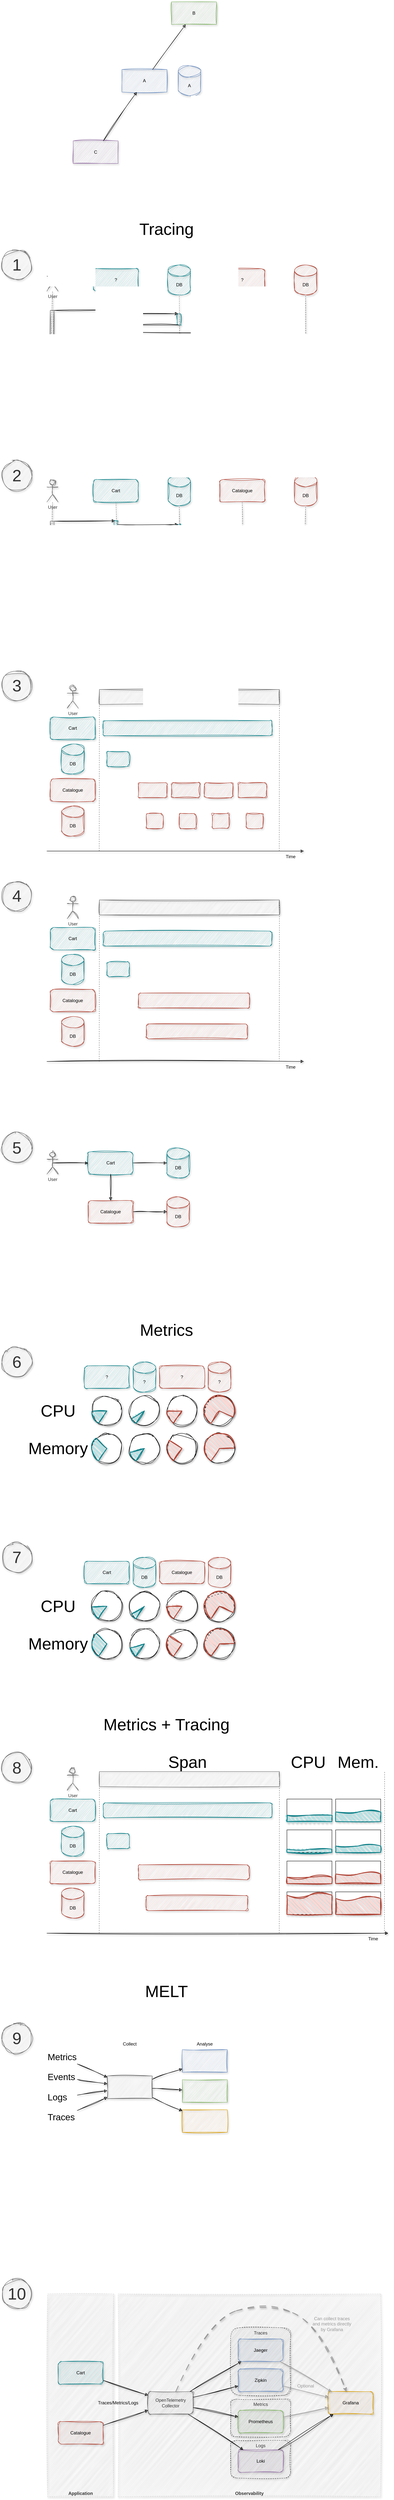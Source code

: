 <mxfile version="24.7.8">
  <diagram name="Page-1" id="SEFCXlXeCkTz0-FSRR0c">
    <mxGraphModel dx="1477" dy="4141" grid="1" gridSize="10" guides="1" tooltips="1" connect="1" arrows="1" fold="1" page="1" pageScale="1" pageWidth="827" pageHeight="1169" math="0" shadow="0">
      <root>
        <mxCell id="0" />
        <mxCell id="1" parent="0" />
        <mxCell id="O_dAFliA3H6bWMnQsKM6-117" value="" style="group" vertex="1" connectable="0" parent="1">
          <mxGeometry x="162" y="3200" width="888" height="540" as="geometry" />
        </mxCell>
        <mxCell id="fKc5NH8uBtXEnQIylGRj-1" value="Observability" style="rounded=0;whiteSpace=wrap;html=1;shadow=1;sketch=1;curveFitting=1;jiggle=2;verticalAlign=bottom;dashed=1;strokeColor=#DDDDDD;fillColor=#EEEEEE;fontColor=#333333;fontStyle=1" parent="O_dAFliA3H6bWMnQsKM6-117" vertex="1">
          <mxGeometry x="188" width="700" height="540" as="geometry" />
        </mxCell>
        <mxCell id="fKc5NH8uBtXEnQIylGRj-2" value="Application" style="rounded=0;whiteSpace=wrap;html=1;shadow=1;sketch=1;curveFitting=1;jiggle=2;verticalAlign=bottom;dashed=1;strokeColor=#DDDDDD;fillColor=#EEEEEE;fontColor=#333333;align=center;fontFamily=Helvetica;fontSize=12;fontStyle=1" parent="O_dAFliA3H6bWMnQsKM6-117" vertex="1">
          <mxGeometry width="176" height="540" as="geometry" />
        </mxCell>
        <mxCell id="CHXz_w8QJ-DS33ERXOrL-22" value="Logs" style="rounded=1;whiteSpace=wrap;html=1;shadow=1;sketch=1;curveFitting=1;jiggle=2;verticalAlign=top;dashed=1;fillColor=#f5f5f5;fontColor=#333333;strokeColor=#666666;" parent="O_dAFliA3H6bWMnQsKM6-117" vertex="1">
          <mxGeometry x="488" y="390" width="160" height="100" as="geometry" />
        </mxCell>
        <mxCell id="CHXz_w8QJ-DS33ERXOrL-21" value="Metrics" style="rounded=1;whiteSpace=wrap;html=1;shadow=1;sketch=1;curveFitting=1;jiggle=2;verticalAlign=top;dashed=1;fillColor=#f5f5f5;fontColor=#333333;strokeColor=#666666;" parent="O_dAFliA3H6bWMnQsKM6-117" vertex="1">
          <mxGeometry x="488" y="280" width="160" height="100" as="geometry" />
        </mxCell>
        <mxCell id="CHXz_w8QJ-DS33ERXOrL-20" value="Traces" style="rounded=1;whiteSpace=wrap;html=1;shadow=1;sketch=1;curveFitting=1;jiggle=2;verticalAlign=top;dashed=1;fillColor=#f5f5f5;fontColor=#333333;strokeColor=#666666;" parent="O_dAFliA3H6bWMnQsKM6-117" vertex="1">
          <mxGeometry x="488" y="90" width="160" height="180" as="geometry" />
        </mxCell>
        <mxCell id="CHXz_w8QJ-DS33ERXOrL-1" value="Cart" style="rounded=1;whiteSpace=wrap;html=1;sketch=1;curveFitting=1;jiggle=2;shadow=1;fillColor=#b0e3e6;strokeColor=#0e8088;" parent="O_dAFliA3H6bWMnQsKM6-117" vertex="1">
          <mxGeometry x="28" y="180" width="120" height="60" as="geometry" />
        </mxCell>
        <mxCell id="CHXz_w8QJ-DS33ERXOrL-2" value="Catalogue" style="rounded=1;whiteSpace=wrap;html=1;sketch=1;curveFitting=1;jiggle=2;shadow=1;fillColor=#fad9d5;strokeColor=#ae4132;" parent="O_dAFliA3H6bWMnQsKM6-117" vertex="1">
          <mxGeometry x="28" y="340" width="120" height="60" as="geometry" />
        </mxCell>
        <mxCell id="CHXz_w8QJ-DS33ERXOrL-3" value="OpenTelemetry Collector" style="rounded=1;whiteSpace=wrap;html=1;sketch=1;curveFitting=1;jiggle=2;shadow=1;fillColor=#f5f5f5;strokeColor=#666666;fontColor=#333333;" parent="O_dAFliA3H6bWMnQsKM6-117" vertex="1">
          <mxGeometry x="268" y="260" width="120" height="60" as="geometry" />
        </mxCell>
        <mxCell id="CHXz_w8QJ-DS33ERXOrL-4" value="Jaeger" style="rounded=1;whiteSpace=wrap;html=1;sketch=1;curveFitting=1;jiggle=2;shadow=1;fillColor=#dae8fc;strokeColor=#6c8ebf;" parent="O_dAFliA3H6bWMnQsKM6-117" vertex="1">
          <mxGeometry x="508" y="120" width="120" height="60" as="geometry" />
        </mxCell>
        <mxCell id="CHXz_w8QJ-DS33ERXOrL-5" value="Zipkin" style="rounded=1;whiteSpace=wrap;html=1;sketch=1;curveFitting=1;jiggle=2;shadow=1;fillColor=#dae8fc;strokeColor=#6c8ebf;" parent="O_dAFliA3H6bWMnQsKM6-117" vertex="1">
          <mxGeometry x="508" y="200" width="120" height="60" as="geometry" />
        </mxCell>
        <mxCell id="CHXz_w8QJ-DS33ERXOrL-6" value="Prometheus" style="rounded=1;whiteSpace=wrap;html=1;sketch=1;curveFitting=1;jiggle=2;shadow=1;fillColor=#d5e8d4;strokeColor=#82b366;" parent="O_dAFliA3H6bWMnQsKM6-117" vertex="1">
          <mxGeometry x="508" y="310" width="120" height="60" as="geometry" />
        </mxCell>
        <mxCell id="CHXz_w8QJ-DS33ERXOrL-7" value="Loki" style="rounded=1;whiteSpace=wrap;html=1;sketch=1;curveFitting=1;jiggle=2;shadow=1;fillColor=#e1d5e7;strokeColor=#9673a6;" parent="O_dAFliA3H6bWMnQsKM6-117" vertex="1">
          <mxGeometry x="508" y="415" width="120" height="60" as="geometry" />
        </mxCell>
        <mxCell id="CHXz_w8QJ-DS33ERXOrL-8" value="Grafana" style="rounded=1;whiteSpace=wrap;html=1;sketch=1;curveFitting=1;jiggle=2;shadow=1;fillColor=#ffe6cc;strokeColor=#d79b00;" parent="O_dAFliA3H6bWMnQsKM6-117" vertex="1">
          <mxGeometry x="748" y="260" width="120" height="60" as="geometry" />
        </mxCell>
        <mxCell id="CHXz_w8QJ-DS33ERXOrL-9" value="" style="endArrow=classic;html=1;rounded=0;sketch=1;curveFitting=1;jiggle=2;shadow=1;" parent="O_dAFliA3H6bWMnQsKM6-117" source="CHXz_w8QJ-DS33ERXOrL-1" target="CHXz_w8QJ-DS33ERXOrL-3" edge="1">
          <mxGeometry width="50" height="50" relative="1" as="geometry">
            <mxPoint x="798" y="370" as="sourcePoint" />
            <mxPoint x="848" y="320" as="targetPoint" />
          </mxGeometry>
        </mxCell>
        <mxCell id="CHXz_w8QJ-DS33ERXOrL-10" value="" style="endArrow=classic;html=1;rounded=0;sketch=1;curveFitting=1;jiggle=2;shadow=1;" parent="O_dAFliA3H6bWMnQsKM6-117" source="CHXz_w8QJ-DS33ERXOrL-2" target="CHXz_w8QJ-DS33ERXOrL-3" edge="1">
          <mxGeometry width="50" height="50" relative="1" as="geometry">
            <mxPoint x="158" y="240" as="sourcePoint" />
            <mxPoint x="278" y="280" as="targetPoint" />
          </mxGeometry>
        </mxCell>
        <mxCell id="CHXz_w8QJ-DS33ERXOrL-11" value="" style="endArrow=classic;html=1;rounded=0;sketch=1;curveFitting=1;jiggle=2;shadow=1;" parent="O_dAFliA3H6bWMnQsKM6-117" source="CHXz_w8QJ-DS33ERXOrL-3" target="CHXz_w8QJ-DS33ERXOrL-4" edge="1">
          <mxGeometry width="50" height="50" relative="1" as="geometry">
            <mxPoint x="158" y="240" as="sourcePoint" />
            <mxPoint x="278" y="280" as="targetPoint" />
          </mxGeometry>
        </mxCell>
        <mxCell id="CHXz_w8QJ-DS33ERXOrL-12" value="" style="endArrow=classic;html=1;rounded=0;sketch=1;curveFitting=1;jiggle=2;shadow=1;" parent="O_dAFliA3H6bWMnQsKM6-117" source="CHXz_w8QJ-DS33ERXOrL-3" target="CHXz_w8QJ-DS33ERXOrL-5" edge="1">
          <mxGeometry width="50" height="50" relative="1" as="geometry">
            <mxPoint x="398" y="270" as="sourcePoint" />
            <mxPoint x="518" y="210" as="targetPoint" />
          </mxGeometry>
        </mxCell>
        <mxCell id="CHXz_w8QJ-DS33ERXOrL-13" value="" style="endArrow=classic;html=1;rounded=0;sketch=1;curveFitting=1;jiggle=2;shadow=1;" parent="O_dAFliA3H6bWMnQsKM6-117" source="CHXz_w8QJ-DS33ERXOrL-3" target="CHXz_w8QJ-DS33ERXOrL-6" edge="1">
          <mxGeometry width="50" height="50" relative="1" as="geometry">
            <mxPoint x="398" y="290" as="sourcePoint" />
            <mxPoint x="518" y="270" as="targetPoint" />
          </mxGeometry>
        </mxCell>
        <mxCell id="CHXz_w8QJ-DS33ERXOrL-14" value="" style="endArrow=classic;html=1;rounded=0;sketch=1;curveFitting=1;jiggle=2;shadow=1;" parent="O_dAFliA3H6bWMnQsKM6-117" source="CHXz_w8QJ-DS33ERXOrL-3" target="CHXz_w8QJ-DS33ERXOrL-7" edge="1">
          <mxGeometry width="50" height="50" relative="1" as="geometry">
            <mxPoint x="398" y="318" as="sourcePoint" />
            <mxPoint x="518" y="353" as="targetPoint" />
          </mxGeometry>
        </mxCell>
        <mxCell id="CHXz_w8QJ-DS33ERXOrL-15" value="" style="endArrow=classic;html=1;rounded=0;sketch=1;curveFitting=1;jiggle=2;shadow=1;" parent="O_dAFliA3H6bWMnQsKM6-117" source="CHXz_w8QJ-DS33ERXOrL-7" target="CHXz_w8QJ-DS33ERXOrL-8" edge="1">
          <mxGeometry width="50" height="50" relative="1" as="geometry">
            <mxPoint x="398" y="318" as="sourcePoint" />
            <mxPoint x="518" y="353" as="targetPoint" />
          </mxGeometry>
        </mxCell>
        <mxCell id="CHXz_w8QJ-DS33ERXOrL-16" value="" style="endArrow=classic;html=1;rounded=0;sketch=1;curveFitting=1;jiggle=2;shadow=1;strokeColor=#999999;" parent="O_dAFliA3H6bWMnQsKM6-117" source="CHXz_w8QJ-DS33ERXOrL-6" target="CHXz_w8QJ-DS33ERXOrL-8" edge="1">
          <mxGeometry width="50" height="50" relative="1" as="geometry">
            <mxPoint x="623" y="430" as="sourcePoint" />
            <mxPoint x="773" y="330" as="targetPoint" />
          </mxGeometry>
        </mxCell>
        <mxCell id="CHXz_w8QJ-DS33ERXOrL-17" value="" style="endArrow=classic;html=1;rounded=0;sketch=1;curveFitting=1;jiggle=2;shadow=1;strokeColor=#999999;" parent="O_dAFliA3H6bWMnQsKM6-117" source="CHXz_w8QJ-DS33ERXOrL-5" target="CHXz_w8QJ-DS33ERXOrL-8" edge="1">
          <mxGeometry width="50" height="50" relative="1" as="geometry">
            <mxPoint x="638" y="353" as="sourcePoint" />
            <mxPoint x="758" y="318" as="targetPoint" />
          </mxGeometry>
        </mxCell>
        <mxCell id="CHXz_w8QJ-DS33ERXOrL-18" value="" style="endArrow=classic;html=1;rounded=0;sketch=1;curveFitting=1;jiggle=2;shadow=1;strokeColor=#999999;" parent="O_dAFliA3H6bWMnQsKM6-117" source="CHXz_w8QJ-DS33ERXOrL-4" target="CHXz_w8QJ-DS33ERXOrL-8" edge="1">
          <mxGeometry width="50" height="50" relative="1" as="geometry">
            <mxPoint x="638" y="270" as="sourcePoint" />
            <mxPoint x="758" y="290" as="targetPoint" />
          </mxGeometry>
        </mxCell>
        <mxCell id="CHXz_w8QJ-DS33ERXOrL-19" value="Traces/Metrics/Logs" style="text;html=1;align=center;verticalAlign=middle;whiteSpace=wrap;rounded=0;fontStyle=0" parent="O_dAFliA3H6bWMnQsKM6-117" vertex="1">
          <mxGeometry x="118" y="275" width="140" height="30" as="geometry" />
        </mxCell>
        <mxCell id="CHXz_w8QJ-DS33ERXOrL-24" value="" style="curved=1;endArrow=classic;html=1;rounded=0;strokeWidth=2;dashed=1;dashPattern=8 8;strokeColor=#999999;sketch=1;curveFitting=1;jiggle=2;shadow=1;" parent="O_dAFliA3H6bWMnQsKM6-117" source="CHXz_w8QJ-DS33ERXOrL-3" target="CHXz_w8QJ-DS33ERXOrL-8" edge="1">
          <mxGeometry width="50" height="50" relative="1" as="geometry">
            <mxPoint x="778" y="330" as="sourcePoint" />
            <mxPoint x="798" y="120" as="targetPoint" />
            <Array as="points">
              <mxPoint x="428" y="70" />
              <mxPoint x="578" y="20" />
              <mxPoint x="728" y="80" />
            </Array>
          </mxGeometry>
        </mxCell>
        <mxCell id="CHXz_w8QJ-DS33ERXOrL-25" value="Can collect traces and metrics directly by Grafana" style="text;html=1;align=center;verticalAlign=middle;whiteSpace=wrap;rounded=0;fontColor=#999999;" parent="O_dAFliA3H6bWMnQsKM6-117" vertex="1">
          <mxGeometry x="698" y="50" width="120" height="60" as="geometry" />
        </mxCell>
        <mxCell id="CHXz_w8QJ-DS33ERXOrL-26" value="Optional" style="text;html=1;align=center;verticalAlign=middle;whiteSpace=wrap;rounded=0;fontColor=#999999;" parent="O_dAFliA3H6bWMnQsKM6-117" vertex="1">
          <mxGeometry x="658" y="230" width="60" height="30" as="geometry" />
        </mxCell>
        <mxCell id="O_dAFliA3H6bWMnQsKM6-143" value="Tracing" style="text;html=1;align=center;verticalAlign=middle;whiteSpace=wrap;rounded=0;fontSize=44;" vertex="1" parent="1">
          <mxGeometry x="449" y="-2310" width="60" height="30" as="geometry" />
        </mxCell>
        <mxCell id="O_dAFliA3H6bWMnQsKM6-162" value="" style="group" vertex="1" connectable="0" parent="1">
          <mxGeometry x="40" y="110" width="500" height="250" as="geometry" />
        </mxCell>
        <mxCell id="O_dAFliA3H6bWMnQsKM6-91" value="" style="group" vertex="1" connectable="0" parent="O_dAFliA3H6bWMnQsKM6-162">
          <mxGeometry x="120" y="40" width="380" height="210" as="geometry" />
        </mxCell>
        <mxCell id="O_dAFliA3H6bWMnQsKM6-92" value="Cart" style="rounded=1;whiteSpace=wrap;html=1;sketch=1;curveFitting=1;jiggle=2;shadow=1;fillColor=#b0e3e6;strokeColor=#0e8088;" vertex="1" parent="O_dAFliA3H6bWMnQsKM6-91">
          <mxGeometry x="110" y="10" width="120" height="60" as="geometry" />
        </mxCell>
        <mxCell id="O_dAFliA3H6bWMnQsKM6-93" value="Catalogue" style="rounded=1;whiteSpace=wrap;html=1;sketch=1;curveFitting=1;jiggle=2;shadow=1;fillColor=#fad9d5;strokeColor=#ae4132;" vertex="1" parent="O_dAFliA3H6bWMnQsKM6-91">
          <mxGeometry x="110" y="140" width="120" height="60" as="geometry" />
        </mxCell>
        <mxCell id="O_dAFliA3H6bWMnQsKM6-94" value="DB" style="shape=cylinder3;whiteSpace=wrap;html=1;boundedLbl=1;backgroundOutline=1;size=15;rounded=1;shadow=1;sketch=1;jiggle=2;curveFitting=1;strokeColor=#0e8088;align=center;verticalAlign=middle;fontFamily=Helvetica;fontSize=12;fontColor=default;fillColor=#b0e3e6;" vertex="1" parent="O_dAFliA3H6bWMnQsKM6-91">
          <mxGeometry x="320" width="60" height="80" as="geometry" />
        </mxCell>
        <mxCell id="O_dAFliA3H6bWMnQsKM6-95" value="DB" style="shape=cylinder3;whiteSpace=wrap;html=1;boundedLbl=1;backgroundOutline=1;size=15;rounded=1;shadow=1;sketch=1;jiggle=2;curveFitting=1;strokeColor=#ae4132;align=center;verticalAlign=middle;fontFamily=Helvetica;fontSize=12;fontColor=default;fillColor=#fad9d5;" vertex="1" parent="O_dAFliA3H6bWMnQsKM6-91">
          <mxGeometry x="320" y="130" width="60" height="80" as="geometry" />
        </mxCell>
        <mxCell id="O_dAFliA3H6bWMnQsKM6-96" value="User" style="shape=umlActor;verticalLabelPosition=bottom;verticalAlign=top;html=1;outlineConnect=0;sketch=1;curveFitting=1;jiggle=2;shadow=1;fillColor=#f5f5f5;fontColor=#333333;strokeColor=#666666;" vertex="1" parent="O_dAFliA3H6bWMnQsKM6-91">
          <mxGeometry y="10" width="30" height="60" as="geometry" />
        </mxCell>
        <mxCell id="O_dAFliA3H6bWMnQsKM6-97" value="" style="endArrow=classic;html=1;rounded=0;exitX=0.5;exitY=0.5;exitDx=0;exitDy=0;exitPerimeter=0;strokeWidth=1;sketch=1;curveFitting=1;jiggle=2;shadow=1;" edge="1" parent="O_dAFliA3H6bWMnQsKM6-91" source="O_dAFliA3H6bWMnQsKM6-96" target="O_dAFliA3H6bWMnQsKM6-92">
          <mxGeometry width="50" height="50" relative="1" as="geometry">
            <mxPoint x="810" y="-110" as="sourcePoint" />
            <mxPoint x="860" y="-160" as="targetPoint" />
          </mxGeometry>
        </mxCell>
        <mxCell id="O_dAFliA3H6bWMnQsKM6-98" value="" style="endArrow=classic;html=1;rounded=0;strokeWidth=1;sketch=1;curveFitting=1;jiggle=2;shadow=1;" edge="1" parent="O_dAFliA3H6bWMnQsKM6-91" source="O_dAFliA3H6bWMnQsKM6-92" target="O_dAFliA3H6bWMnQsKM6-94">
          <mxGeometry width="50" height="50" relative="1" as="geometry">
            <mxPoint x="-145" y="70" as="sourcePoint" />
            <mxPoint x="130" y="54" as="targetPoint" />
          </mxGeometry>
        </mxCell>
        <mxCell id="O_dAFliA3H6bWMnQsKM6-99" value="" style="endArrow=classic;html=1;rounded=0;strokeWidth=1;sketch=1;curveFitting=1;jiggle=2;shadow=1;" edge="1" parent="O_dAFliA3H6bWMnQsKM6-91" source="O_dAFliA3H6bWMnQsKM6-92" target="O_dAFliA3H6bWMnQsKM6-93">
          <mxGeometry width="50" height="50" relative="1" as="geometry">
            <mxPoint x="810" y="-110" as="sourcePoint" />
            <mxPoint x="860" y="-160" as="targetPoint" />
          </mxGeometry>
        </mxCell>
        <mxCell id="O_dAFliA3H6bWMnQsKM6-100" value="" style="endArrow=classic;html=1;rounded=0;strokeWidth=1;sketch=1;curveFitting=1;jiggle=2;shadow=1;" edge="1" parent="O_dAFliA3H6bWMnQsKM6-91" source="O_dAFliA3H6bWMnQsKM6-93" target="O_dAFliA3H6bWMnQsKM6-95">
          <mxGeometry width="50" height="50" relative="1" as="geometry">
            <mxPoint x="190" y="80" as="sourcePoint" />
            <mxPoint x="190" y="150" as="targetPoint" />
          </mxGeometry>
        </mxCell>
        <mxCell id="O_dAFliA3H6bWMnQsKM6-101" value="5" style="ellipse;whiteSpace=wrap;html=1;aspect=fixed;shadow=1;fontSize=44;sketch=1;curveFitting=1;jiggle=2;fillColor=#f5f5f5;fontColor=#333333;strokeColor=#666666;" vertex="1" parent="O_dAFliA3H6bWMnQsKM6-162">
          <mxGeometry width="80" height="80" as="geometry" />
        </mxCell>
        <mxCell id="O_dAFliA3H6bWMnQsKM6-163" value="" style="group" vertex="1" connectable="0" parent="1">
          <mxGeometry x="40" y="-2240" width="840" height="360" as="geometry" />
        </mxCell>
        <mxCell id="O_dAFliA3H6bWMnQsKM6-65" value="1" style="ellipse;whiteSpace=wrap;html=1;aspect=fixed;shadow=1;fontSize=44;sketch=1;curveFitting=1;jiggle=2;fillColor=#f5f5f5;fontColor=#333333;strokeColor=#666666;" vertex="1" parent="O_dAFliA3H6bWMnQsKM6-163">
          <mxGeometry width="80" height="80" as="geometry" />
        </mxCell>
        <mxCell id="O_dAFliA3H6bWMnQsKM6-66" value="" style="group" vertex="1" connectable="0" parent="O_dAFliA3H6bWMnQsKM6-163">
          <mxGeometry x="120" y="40" width="720" height="320" as="geometry" />
        </mxCell>
        <mxCell id="O_dAFliA3H6bWMnQsKM6-67" value="?" style="rounded=1;whiteSpace=wrap;html=1;sketch=1;curveFitting=1;jiggle=2;shadow=1;fillColor=#b0e3e6;strokeColor=#0e8088;" vertex="1" parent="O_dAFliA3H6bWMnQsKM6-66">
          <mxGeometry x="124" y="10" width="120" height="60" as="geometry" />
        </mxCell>
        <mxCell id="O_dAFliA3H6bWMnQsKM6-68" value="?" style="rounded=1;whiteSpace=wrap;html=1;sketch=1;curveFitting=1;jiggle=2;shadow=1;fillColor=#fad9d5;strokeColor=#ae4132;" vertex="1" parent="O_dAFliA3H6bWMnQsKM6-66">
          <mxGeometry x="461" y="10" width="120" height="60" as="geometry" />
        </mxCell>
        <mxCell id="O_dAFliA3H6bWMnQsKM6-69" value="DB" style="shape=cylinder3;whiteSpace=wrap;html=1;boundedLbl=1;backgroundOutline=1;size=15;rounded=1;shadow=1;sketch=1;jiggle=2;curveFitting=1;strokeColor=#0e8088;align=center;verticalAlign=middle;fontFamily=Helvetica;fontSize=12;fontColor=default;fillColor=#b0e3e6;" vertex="1" parent="O_dAFliA3H6bWMnQsKM6-66">
          <mxGeometry x="323" width="60" height="80" as="geometry" />
        </mxCell>
        <mxCell id="O_dAFliA3H6bWMnQsKM6-70" value="DB" style="shape=cylinder3;whiteSpace=wrap;html=1;boundedLbl=1;backgroundOutline=1;size=15;rounded=1;shadow=1;sketch=1;jiggle=2;curveFitting=1;strokeColor=#ae4132;align=center;verticalAlign=middle;fontFamily=Helvetica;fontSize=12;fontColor=default;fillColor=#fad9d5;" vertex="1" parent="O_dAFliA3H6bWMnQsKM6-66">
          <mxGeometry x="660" width="60" height="80" as="geometry" />
        </mxCell>
        <mxCell id="O_dAFliA3H6bWMnQsKM6-71" value="User" style="shape=umlActor;verticalLabelPosition=bottom;verticalAlign=top;html=1;outlineConnect=0;sketch=1;curveFitting=1;jiggle=2;shadow=1;fillColor=#f5f5f5;fontColor=#333333;strokeColor=#666666;" vertex="1" parent="O_dAFliA3H6bWMnQsKM6-66">
          <mxGeometry y="10" width="30" height="60" as="geometry" />
        </mxCell>
        <mxCell id="O_dAFliA3H6bWMnQsKM6-72" value="" style="endArrow=none;dashed=1;html=1;rounded=0;sketch=1;curveFitting=1;jiggle=2;shadow=1;strokeColor=#999999;" edge="1" parent="O_dAFliA3H6bWMnQsKM6-66" target="O_dAFliA3H6bWMnQsKM6-71">
          <mxGeometry width="50" height="50" relative="1" as="geometry">
            <mxPoint x="15" y="320" as="sourcePoint" />
            <mxPoint x="349" y="320" as="targetPoint" />
          </mxGeometry>
        </mxCell>
        <mxCell id="O_dAFliA3H6bWMnQsKM6-73" value="" style="endArrow=none;dashed=1;html=1;rounded=0;sketch=1;curveFitting=1;jiggle=2;shadow=1;strokeColor=#999999;" edge="1" parent="O_dAFliA3H6bWMnQsKM6-66" target="O_dAFliA3H6bWMnQsKM6-67">
          <mxGeometry width="50" height="50" relative="1" as="geometry">
            <mxPoint x="184" y="320" as="sourcePoint" />
            <mxPoint x="25" y="80" as="targetPoint" />
          </mxGeometry>
        </mxCell>
        <mxCell id="O_dAFliA3H6bWMnQsKM6-74" value="" style="endArrow=none;dashed=1;html=1;rounded=0;sketch=1;curveFitting=1;jiggle=2;shadow=1;strokeColor=#999999;" edge="1" parent="O_dAFliA3H6bWMnQsKM6-66" target="O_dAFliA3H6bWMnQsKM6-69">
          <mxGeometry width="50" height="50" relative="1" as="geometry">
            <mxPoint x="353" y="320" as="sourcePoint" />
            <mxPoint x="369" y="110" as="targetPoint" />
          </mxGeometry>
        </mxCell>
        <mxCell id="O_dAFliA3H6bWMnQsKM6-75" value="" style="endArrow=none;dashed=1;html=1;rounded=0;sketch=1;curveFitting=1;jiggle=2;shadow=1;strokeColor=#999999;" edge="1" parent="O_dAFliA3H6bWMnQsKM6-66" target="O_dAFliA3H6bWMnQsKM6-68">
          <mxGeometry width="50" height="50" relative="1" as="geometry">
            <mxPoint x="519" y="320" as="sourcePoint" />
            <mxPoint x="529" y="90" as="targetPoint" />
          </mxGeometry>
        </mxCell>
        <mxCell id="O_dAFliA3H6bWMnQsKM6-76" value="" style="endArrow=none;dashed=1;html=1;rounded=0;sketch=1;curveFitting=1;jiggle=2;shadow=1;strokeColor=#999999;" edge="1" parent="O_dAFliA3H6bWMnQsKM6-66" target="O_dAFliA3H6bWMnQsKM6-70">
          <mxGeometry width="50" height="50" relative="1" as="geometry">
            <mxPoint x="689" y="320" as="sourcePoint" />
            <mxPoint x="669" y="120" as="targetPoint" />
          </mxGeometry>
        </mxCell>
        <mxCell id="O_dAFliA3H6bWMnQsKM6-77" value="" style="endArrow=classic;html=1;rounded=0;exitX=1;exitY=0;exitDx=0;exitDy=0;entryX=0.25;entryY=0;entryDx=0;entryDy=0;sketch=1;curveFitting=1;jiggle=2;shadow=1;" edge="1" parent="O_dAFliA3H6bWMnQsKM6-66" source="O_dAFliA3H6bWMnQsKM6-78" target="O_dAFliA3H6bWMnQsKM6-79">
          <mxGeometry width="50" height="50" relative="1" as="geometry">
            <mxPoint x="59" y="180" as="sourcePoint" />
            <mxPoint x="189" y="550" as="targetPoint" />
          </mxGeometry>
        </mxCell>
        <mxCell id="O_dAFliA3H6bWMnQsKM6-78" value="" style="rounded=0;whiteSpace=wrap;html=1;sketch=1;curveFitting=1;jiggle=2;shadow=1;fillColor=#f5f5f5;fontColor=#333333;strokeColor=#666666;" vertex="1" parent="O_dAFliA3H6bWMnQsKM6-66">
          <mxGeometry x="9" y="121" width="10" height="159" as="geometry" />
        </mxCell>
        <mxCell id="O_dAFliA3H6bWMnQsKM6-79" value="" style="rounded=1;whiteSpace=wrap;html=1;sketch=1;curveFitting=1;jiggle=2;shadow=1;fillColor=#b0e3e6;fontColor=default;strokeColor=#0e8088;align=center;verticalAlign=middle;fontFamily=Helvetica;fontSize=12;" vertex="1" parent="O_dAFliA3H6bWMnQsKM6-66">
          <mxGeometry x="179" y="120" width="10" height="140" as="geometry" />
        </mxCell>
        <mxCell id="O_dAFliA3H6bWMnQsKM6-80" value="" style="rounded=1;whiteSpace=wrap;html=1;sketch=1;curveFitting=1;jiggle=2;shadow=1;fillColor=#b0e3e6;fontColor=default;strokeColor=#0e8088;align=center;verticalAlign=middle;fontFamily=Helvetica;fontSize=12;" vertex="1" parent="O_dAFliA3H6bWMnQsKM6-66">
          <mxGeometry x="347" y="130" width="10" height="30" as="geometry" />
        </mxCell>
        <mxCell id="O_dAFliA3H6bWMnQsKM6-81" value="" style="endArrow=classic;html=1;rounded=0;entryX=0.25;entryY=0;entryDx=0;entryDy=0;sketch=1;curveFitting=1;jiggle=2;shadow=1;" edge="1" parent="O_dAFliA3H6bWMnQsKM6-66" target="O_dAFliA3H6bWMnQsKM6-80">
          <mxGeometry width="50" height="50" relative="1" as="geometry">
            <mxPoint x="189" y="130" as="sourcePoint" />
            <mxPoint x="186" y="130" as="targetPoint" />
          </mxGeometry>
        </mxCell>
        <mxCell id="O_dAFliA3H6bWMnQsKM6-82" value="" style="endArrow=classic;html=1;rounded=0;entryX=1.157;entryY=0.281;entryDx=0;entryDy=0;sketch=1;curveFitting=1;jiggle=2;shadow=1;exitX=0.5;exitY=1;exitDx=0;exitDy=0;entryPerimeter=0;" edge="1" parent="O_dAFliA3H6bWMnQsKM6-66" source="O_dAFliA3H6bWMnQsKM6-80" target="O_dAFliA3H6bWMnQsKM6-79">
          <mxGeometry width="50" height="50" relative="1" as="geometry">
            <mxPoint x="369" y="220" as="sourcePoint" />
            <mxPoint x="530" y="220" as="targetPoint" />
          </mxGeometry>
        </mxCell>
        <mxCell id="O_dAFliA3H6bWMnQsKM6-83" value="" style="rounded=1;whiteSpace=wrap;html=1;sketch=1;curveFitting=1;jiggle=2;shadow=1;fillColor=#fad9d5;fontColor=default;strokeColor=#ae4132;align=center;verticalAlign=middle;fontFamily=Helvetica;fontSize=12;" vertex="1" parent="O_dAFliA3H6bWMnQsKM6-66">
          <mxGeometry x="513" y="180" width="10" height="60" as="geometry" />
        </mxCell>
        <mxCell id="O_dAFliA3H6bWMnQsKM6-84" value="" style="endArrow=classic;html=1;rounded=0;entryX=0.25;entryY=0;entryDx=0;entryDy=0;sketch=1;curveFitting=1;jiggle=2;shadow=1;" edge="1" parent="O_dAFliA3H6bWMnQsKM6-66" target="O_dAFliA3H6bWMnQsKM6-83">
          <mxGeometry width="50" height="50" relative="1" as="geometry">
            <mxPoint x="189" y="178" as="sourcePoint" />
            <mxPoint x="370" y="190" as="targetPoint" />
          </mxGeometry>
        </mxCell>
        <mxCell id="O_dAFliA3H6bWMnQsKM6-85" value="" style="rounded=1;whiteSpace=wrap;html=1;sketch=1;curveFitting=1;jiggle=2;shadow=1;fillColor=#fad9d5;fontColor=default;strokeColor=#ae4132;align=center;verticalAlign=middle;fontFamily=Helvetica;fontSize=12;" vertex="1" parent="O_dAFliA3H6bWMnQsKM6-66">
          <mxGeometry x="685" y="190" width="10" height="30" as="geometry" />
        </mxCell>
        <mxCell id="O_dAFliA3H6bWMnQsKM6-86" value="" style="endArrow=classic;html=1;rounded=0;entryX=0.25;entryY=0;entryDx=0;entryDy=0;sketch=1;curveFitting=1;jiggle=2;shadow=1;exitX=0.995;exitY=0.148;exitDx=0;exitDy=0;exitPerimeter=0;" edge="1" parent="O_dAFliA3H6bWMnQsKM6-66" source="O_dAFliA3H6bWMnQsKM6-83" target="O_dAFliA3H6bWMnQsKM6-85">
          <mxGeometry width="50" height="50" relative="1" as="geometry">
            <mxPoint x="529" y="190" as="sourcePoint" />
            <mxPoint x="526" y="190" as="targetPoint" />
          </mxGeometry>
        </mxCell>
        <mxCell id="O_dAFliA3H6bWMnQsKM6-87" value="" style="endArrow=classic;html=1;rounded=0;entryX=0.948;entryY=0.64;entryDx=0;entryDy=0;sketch=1;curveFitting=1;jiggle=2;shadow=1;exitX=0.5;exitY=1;exitDx=0;exitDy=0;entryPerimeter=0;" edge="1" parent="O_dAFliA3H6bWMnQsKM6-66" source="O_dAFliA3H6bWMnQsKM6-85" target="O_dAFliA3H6bWMnQsKM6-83">
          <mxGeometry width="50" height="50" relative="1" as="geometry">
            <mxPoint x="709" y="280" as="sourcePoint" />
            <mxPoint x="530" y="219" as="targetPoint" />
          </mxGeometry>
        </mxCell>
        <mxCell id="O_dAFliA3H6bWMnQsKM6-88" value="" style="endArrow=classic;html=1;rounded=0;entryX=1.205;entryY=0.86;entryDx=0;entryDy=0;sketch=1;curveFitting=1;jiggle=2;shadow=1;exitX=0.5;exitY=1;exitDx=0;exitDy=0;entryPerimeter=0;" edge="1" parent="O_dAFliA3H6bWMnQsKM6-66" source="O_dAFliA3H6bWMnQsKM6-83" target="O_dAFliA3H6bWMnQsKM6-79">
          <mxGeometry width="50" height="50" relative="1" as="geometry">
            <mxPoint x="393" y="330" as="sourcePoint" />
            <mxPoint x="720" y="332" as="targetPoint" />
          </mxGeometry>
        </mxCell>
        <mxCell id="O_dAFliA3H6bWMnQsKM6-89" value="" style="endArrow=classic;html=1;rounded=0;exitX=0.5;exitY=1;exitDx=0;exitDy=0;sketch=1;curveFitting=1;jiggle=2;shadow=1;" edge="1" parent="O_dAFliA3H6bWMnQsKM6-66" source="O_dAFliA3H6bWMnQsKM6-79">
          <mxGeometry width="50" height="50" relative="1" as="geometry">
            <mxPoint x="16" y="369" as="sourcePoint" />
            <mxPoint x="19" y="260" as="targetPoint" />
          </mxGeometry>
        </mxCell>
        <mxCell id="O_dAFliA3H6bWMnQsKM6-164" value="" style="group" vertex="1" connectable="0" parent="1">
          <mxGeometry x="40" y="-1679" width="840" height="360" as="geometry" />
        </mxCell>
        <mxCell id="O_dAFliA3H6bWMnQsKM6-63" value="2" style="ellipse;whiteSpace=wrap;html=1;aspect=fixed;shadow=1;fontSize=44;sketch=1;curveFitting=1;jiggle=2;fillColor=#f5f5f5;fontColor=#333333;strokeColor=#666666;" vertex="1" parent="O_dAFliA3H6bWMnQsKM6-164">
          <mxGeometry width="80" height="80" as="geometry" />
        </mxCell>
        <mxCell id="O_dAFliA3H6bWMnQsKM6-64" value="" style="group" vertex="1" connectable="0" parent="O_dAFliA3H6bWMnQsKM6-164">
          <mxGeometry x="120" y="40" width="720" height="320" as="geometry" />
        </mxCell>
        <mxCell id="O_dAFliA3H6bWMnQsKM6-40" value="Cart" style="rounded=1;whiteSpace=wrap;html=1;sketch=1;curveFitting=1;jiggle=2;shadow=1;fillColor=#b0e3e6;strokeColor=#0e8088;" vertex="1" parent="O_dAFliA3H6bWMnQsKM6-64">
          <mxGeometry x="124" y="10" width="120" height="60" as="geometry" />
        </mxCell>
        <mxCell id="O_dAFliA3H6bWMnQsKM6-41" value="Catalogue" style="rounded=1;whiteSpace=wrap;html=1;sketch=1;curveFitting=1;jiggle=2;shadow=1;fillColor=#fad9d5;strokeColor=#ae4132;" vertex="1" parent="O_dAFliA3H6bWMnQsKM6-64">
          <mxGeometry x="461" y="10" width="120" height="60" as="geometry" />
        </mxCell>
        <mxCell id="O_dAFliA3H6bWMnQsKM6-42" value="DB" style="shape=cylinder3;whiteSpace=wrap;html=1;boundedLbl=1;backgroundOutline=1;size=15;rounded=1;shadow=1;sketch=1;jiggle=2;curveFitting=1;strokeColor=#0e8088;align=center;verticalAlign=middle;fontFamily=Helvetica;fontSize=12;fontColor=default;fillColor=#b0e3e6;" vertex="1" parent="O_dAFliA3H6bWMnQsKM6-64">
          <mxGeometry x="323" width="60" height="80" as="geometry" />
        </mxCell>
        <mxCell id="O_dAFliA3H6bWMnQsKM6-43" value="DB" style="shape=cylinder3;whiteSpace=wrap;html=1;boundedLbl=1;backgroundOutline=1;size=15;rounded=1;shadow=1;sketch=1;jiggle=2;curveFitting=1;strokeColor=#ae4132;align=center;verticalAlign=middle;fontFamily=Helvetica;fontSize=12;fontColor=default;fillColor=#fad9d5;" vertex="1" parent="O_dAFliA3H6bWMnQsKM6-64">
          <mxGeometry x="660" width="60" height="80" as="geometry" />
        </mxCell>
        <mxCell id="O_dAFliA3H6bWMnQsKM6-44" value="User" style="shape=umlActor;verticalLabelPosition=bottom;verticalAlign=top;html=1;outlineConnect=0;sketch=1;curveFitting=1;jiggle=2;shadow=1;fillColor=#f5f5f5;fontColor=#333333;strokeColor=#666666;" vertex="1" parent="O_dAFliA3H6bWMnQsKM6-64">
          <mxGeometry y="10" width="30" height="60" as="geometry" />
        </mxCell>
        <mxCell id="O_dAFliA3H6bWMnQsKM6-45" value="" style="endArrow=none;dashed=1;html=1;rounded=0;sketch=1;curveFitting=1;jiggle=2;shadow=1;strokeColor=#999999;" edge="1" parent="O_dAFliA3H6bWMnQsKM6-64" target="O_dAFliA3H6bWMnQsKM6-44">
          <mxGeometry width="50" height="50" relative="1" as="geometry">
            <mxPoint x="15" y="320" as="sourcePoint" />
            <mxPoint x="349" y="320" as="targetPoint" />
          </mxGeometry>
        </mxCell>
        <mxCell id="O_dAFliA3H6bWMnQsKM6-46" value="" style="endArrow=none;dashed=1;html=1;rounded=0;sketch=1;curveFitting=1;jiggle=2;shadow=1;strokeColor=#999999;" edge="1" parent="O_dAFliA3H6bWMnQsKM6-64" target="O_dAFliA3H6bWMnQsKM6-40">
          <mxGeometry width="50" height="50" relative="1" as="geometry">
            <mxPoint x="184" y="320" as="sourcePoint" />
            <mxPoint x="25" y="80" as="targetPoint" />
          </mxGeometry>
        </mxCell>
        <mxCell id="O_dAFliA3H6bWMnQsKM6-47" value="" style="endArrow=none;dashed=1;html=1;rounded=0;sketch=1;curveFitting=1;jiggle=2;shadow=1;strokeColor=#999999;" edge="1" parent="O_dAFliA3H6bWMnQsKM6-64" target="O_dAFliA3H6bWMnQsKM6-42">
          <mxGeometry width="50" height="50" relative="1" as="geometry">
            <mxPoint x="353" y="320" as="sourcePoint" />
            <mxPoint x="369" y="110" as="targetPoint" />
          </mxGeometry>
        </mxCell>
        <mxCell id="O_dAFliA3H6bWMnQsKM6-48" value="" style="endArrow=none;dashed=1;html=1;rounded=0;sketch=1;curveFitting=1;jiggle=2;shadow=1;strokeColor=#999999;" edge="1" parent="O_dAFliA3H6bWMnQsKM6-64" target="O_dAFliA3H6bWMnQsKM6-41">
          <mxGeometry width="50" height="50" relative="1" as="geometry">
            <mxPoint x="519" y="320" as="sourcePoint" />
            <mxPoint x="529" y="90" as="targetPoint" />
          </mxGeometry>
        </mxCell>
        <mxCell id="O_dAFliA3H6bWMnQsKM6-49" value="" style="endArrow=none;dashed=1;html=1;rounded=0;sketch=1;curveFitting=1;jiggle=2;shadow=1;strokeColor=#999999;" edge="1" parent="O_dAFliA3H6bWMnQsKM6-64" target="O_dAFliA3H6bWMnQsKM6-43">
          <mxGeometry width="50" height="50" relative="1" as="geometry">
            <mxPoint x="689" y="320" as="sourcePoint" />
            <mxPoint x="669" y="120" as="targetPoint" />
          </mxGeometry>
        </mxCell>
        <mxCell id="O_dAFliA3H6bWMnQsKM6-50" value="" style="endArrow=classic;html=1;rounded=0;exitX=1;exitY=0;exitDx=0;exitDy=0;entryX=0.25;entryY=0;entryDx=0;entryDy=0;sketch=1;curveFitting=1;jiggle=2;shadow=1;" edge="1" parent="O_dAFliA3H6bWMnQsKM6-64" source="O_dAFliA3H6bWMnQsKM6-51" target="O_dAFliA3H6bWMnQsKM6-52">
          <mxGeometry width="50" height="50" relative="1" as="geometry">
            <mxPoint x="59" y="180" as="sourcePoint" />
            <mxPoint x="189" y="550" as="targetPoint" />
          </mxGeometry>
        </mxCell>
        <mxCell id="O_dAFliA3H6bWMnQsKM6-51" value="" style="rounded=0;whiteSpace=wrap;html=1;sketch=1;curveFitting=1;jiggle=2;shadow=1;fillColor=#f5f5f5;fontColor=#333333;strokeColor=#666666;" vertex="1" parent="O_dAFliA3H6bWMnQsKM6-64">
          <mxGeometry x="9" y="121" width="10" height="159" as="geometry" />
        </mxCell>
        <mxCell id="O_dAFliA3H6bWMnQsKM6-52" value="" style="rounded=1;whiteSpace=wrap;html=1;sketch=1;curveFitting=1;jiggle=2;shadow=1;fillColor=#b0e3e6;fontColor=default;strokeColor=#0e8088;align=center;verticalAlign=middle;fontFamily=Helvetica;fontSize=12;" vertex="1" parent="O_dAFliA3H6bWMnQsKM6-64">
          <mxGeometry x="179" y="120" width="10" height="140" as="geometry" />
        </mxCell>
        <mxCell id="O_dAFliA3H6bWMnQsKM6-53" value="" style="rounded=1;whiteSpace=wrap;html=1;sketch=1;curveFitting=1;jiggle=2;shadow=1;fillColor=#b0e3e6;fontColor=default;strokeColor=#0e8088;align=center;verticalAlign=middle;fontFamily=Helvetica;fontSize=12;" vertex="1" parent="O_dAFliA3H6bWMnQsKM6-64">
          <mxGeometry x="347" y="130" width="10" height="30" as="geometry" />
        </mxCell>
        <mxCell id="O_dAFliA3H6bWMnQsKM6-54" value="" style="endArrow=classic;html=1;rounded=0;entryX=0.25;entryY=0;entryDx=0;entryDy=0;sketch=1;curveFitting=1;jiggle=2;shadow=1;" edge="1" parent="O_dAFliA3H6bWMnQsKM6-64" target="O_dAFliA3H6bWMnQsKM6-53">
          <mxGeometry width="50" height="50" relative="1" as="geometry">
            <mxPoint x="189" y="130" as="sourcePoint" />
            <mxPoint x="186" y="130" as="targetPoint" />
          </mxGeometry>
        </mxCell>
        <mxCell id="O_dAFliA3H6bWMnQsKM6-55" value="" style="endArrow=classic;html=1;rounded=0;entryX=1.157;entryY=0.281;entryDx=0;entryDy=0;sketch=1;curveFitting=1;jiggle=2;shadow=1;exitX=0.5;exitY=1;exitDx=0;exitDy=0;entryPerimeter=0;" edge="1" parent="O_dAFliA3H6bWMnQsKM6-64" source="O_dAFliA3H6bWMnQsKM6-53" target="O_dAFliA3H6bWMnQsKM6-52">
          <mxGeometry width="50" height="50" relative="1" as="geometry">
            <mxPoint x="369" y="220" as="sourcePoint" />
            <mxPoint x="530" y="220" as="targetPoint" />
          </mxGeometry>
        </mxCell>
        <mxCell id="O_dAFliA3H6bWMnQsKM6-56" value="" style="rounded=1;whiteSpace=wrap;html=1;sketch=1;curveFitting=1;jiggle=2;shadow=1;fillColor=#fad9d5;fontColor=default;strokeColor=#ae4132;align=center;verticalAlign=middle;fontFamily=Helvetica;fontSize=12;" vertex="1" parent="O_dAFliA3H6bWMnQsKM6-64">
          <mxGeometry x="513" y="180" width="10" height="60" as="geometry" />
        </mxCell>
        <mxCell id="O_dAFliA3H6bWMnQsKM6-57" value="" style="endArrow=classic;html=1;rounded=0;entryX=0.25;entryY=0;entryDx=0;entryDy=0;sketch=1;curveFitting=1;jiggle=2;shadow=1;" edge="1" parent="O_dAFliA3H6bWMnQsKM6-64" target="O_dAFliA3H6bWMnQsKM6-56">
          <mxGeometry width="50" height="50" relative="1" as="geometry">
            <mxPoint x="189" y="178" as="sourcePoint" />
            <mxPoint x="370" y="190" as="targetPoint" />
          </mxGeometry>
        </mxCell>
        <mxCell id="O_dAFliA3H6bWMnQsKM6-58" value="" style="rounded=1;whiteSpace=wrap;html=1;sketch=1;curveFitting=1;jiggle=2;shadow=1;fillColor=#fad9d5;fontColor=default;strokeColor=#ae4132;align=center;verticalAlign=middle;fontFamily=Helvetica;fontSize=12;" vertex="1" parent="O_dAFliA3H6bWMnQsKM6-64">
          <mxGeometry x="685" y="190" width="10" height="30" as="geometry" />
        </mxCell>
        <mxCell id="O_dAFliA3H6bWMnQsKM6-59" value="" style="endArrow=classic;html=1;rounded=0;entryX=0.25;entryY=0;entryDx=0;entryDy=0;sketch=1;curveFitting=1;jiggle=2;shadow=1;exitX=0.995;exitY=0.148;exitDx=0;exitDy=0;exitPerimeter=0;" edge="1" parent="O_dAFliA3H6bWMnQsKM6-64" source="O_dAFliA3H6bWMnQsKM6-56" target="O_dAFliA3H6bWMnQsKM6-58">
          <mxGeometry width="50" height="50" relative="1" as="geometry">
            <mxPoint x="529" y="190" as="sourcePoint" />
            <mxPoint x="526" y="190" as="targetPoint" />
          </mxGeometry>
        </mxCell>
        <mxCell id="O_dAFliA3H6bWMnQsKM6-60" value="" style="endArrow=classic;html=1;rounded=0;entryX=0.948;entryY=0.64;entryDx=0;entryDy=0;sketch=1;curveFitting=1;jiggle=2;shadow=1;exitX=0.5;exitY=1;exitDx=0;exitDy=0;entryPerimeter=0;" edge="1" parent="O_dAFliA3H6bWMnQsKM6-64" source="O_dAFliA3H6bWMnQsKM6-58" target="O_dAFliA3H6bWMnQsKM6-56">
          <mxGeometry width="50" height="50" relative="1" as="geometry">
            <mxPoint x="709" y="280" as="sourcePoint" />
            <mxPoint x="530" y="219" as="targetPoint" />
          </mxGeometry>
        </mxCell>
        <mxCell id="O_dAFliA3H6bWMnQsKM6-61" value="" style="endArrow=classic;html=1;rounded=0;entryX=1.205;entryY=0.86;entryDx=0;entryDy=0;sketch=1;curveFitting=1;jiggle=2;shadow=1;exitX=0.5;exitY=1;exitDx=0;exitDy=0;entryPerimeter=0;" edge="1" parent="O_dAFliA3H6bWMnQsKM6-64" source="O_dAFliA3H6bWMnQsKM6-56" target="O_dAFliA3H6bWMnQsKM6-52">
          <mxGeometry width="50" height="50" relative="1" as="geometry">
            <mxPoint x="393" y="330" as="sourcePoint" />
            <mxPoint x="720" y="332" as="targetPoint" />
          </mxGeometry>
        </mxCell>
        <mxCell id="O_dAFliA3H6bWMnQsKM6-62" value="" style="endArrow=classic;html=1;rounded=0;exitX=0.5;exitY=1;exitDx=0;exitDy=0;sketch=1;curveFitting=1;jiggle=2;shadow=1;" edge="1" parent="O_dAFliA3H6bWMnQsKM6-64" source="O_dAFliA3H6bWMnQsKM6-52">
          <mxGeometry width="50" height="50" relative="1" as="geometry">
            <mxPoint x="16" y="369" as="sourcePoint" />
            <mxPoint x="19" y="260" as="targetPoint" />
          </mxGeometry>
        </mxCell>
        <mxCell id="O_dAFliA3H6bWMnQsKM6-165" value="" style="group" vertex="1" connectable="0" parent="1">
          <mxGeometry x="40" y="-1120" width="805" height="510" as="geometry" />
        </mxCell>
        <mxCell id="O_dAFliA3H6bWMnQsKM6-132" value="3" style="ellipse;whiteSpace=wrap;html=1;aspect=fixed;shadow=1;fontSize=44;sketch=1;curveFitting=1;jiggle=2;fillColor=#f5f5f5;fontColor=#333333;strokeColor=#666666;" vertex="1" parent="O_dAFliA3H6bWMnQsKM6-165">
          <mxGeometry width="80" height="80" as="geometry" />
        </mxCell>
        <mxCell id="O_dAFliA3H6bWMnQsKM6-156" value="" style="group" vertex="1" connectable="0" parent="O_dAFliA3H6bWMnQsKM6-165">
          <mxGeometry x="120" y="40" width="685" height="470" as="geometry" />
        </mxCell>
        <mxCell id="O_dAFliA3H6bWMnQsKM6-118" value="" style="endArrow=none;dashed=1;html=1;rounded=0;fillColor=#f5f5f5;strokeColor=#666666;entryX=0;entryY=0;entryDx=0;entryDy=0;" edge="1" parent="O_dAFliA3H6bWMnQsKM6-156" target="O_dAFliA3H6bWMnQsKM6-119">
          <mxGeometry width="50" height="50" relative="1" as="geometry">
            <mxPoint x="139.5" y="440" as="sourcePoint" />
            <mxPoint x="139.5" y="-10" as="targetPoint" />
          </mxGeometry>
        </mxCell>
        <mxCell id="O_dAFliA3H6bWMnQsKM6-119" value="" style="rounded=0;whiteSpace=wrap;html=1;sketch=1;curveFitting=1;jiggle=2;shadow=1;fillColor=#f5f5f5;fontColor=#333333;strokeColor=#666666;" vertex="1" parent="O_dAFliA3H6bWMnQsKM6-156">
          <mxGeometry x="140" y="10" width="480" height="40" as="geometry" />
        </mxCell>
        <mxCell id="O_dAFliA3H6bWMnQsKM6-120" value="" style="rounded=1;whiteSpace=wrap;html=1;sketch=1;curveFitting=1;jiggle=2;shadow=1;fillColor=#b0e3e6;fontColor=default;strokeColor=#0e8088;align=center;verticalAlign=middle;fontFamily=Helvetica;fontSize=12;" vertex="1" parent="O_dAFliA3H6bWMnQsKM6-156">
          <mxGeometry x="150" y="93" width="450" height="40" as="geometry" />
        </mxCell>
        <mxCell id="O_dAFliA3H6bWMnQsKM6-121" value="" style="rounded=1;whiteSpace=wrap;html=1;sketch=1;curveFitting=1;jiggle=2;shadow=1;fillColor=#b0e3e6;fontColor=default;strokeColor=#0e8088;align=center;verticalAlign=middle;fontFamily=Helvetica;fontSize=12;" vertex="1" parent="O_dAFliA3H6bWMnQsKM6-156">
          <mxGeometry x="160" y="175" width="60" height="40" as="geometry" />
        </mxCell>
        <mxCell id="O_dAFliA3H6bWMnQsKM6-122" value="" style="rounded=1;whiteSpace=wrap;html=1;sketch=1;curveFitting=1;jiggle=2;shadow=1;fillColor=#fad9d5;fontColor=default;strokeColor=#ae4132;align=center;verticalAlign=middle;fontFamily=Helvetica;fontSize=12;" vertex="1" parent="O_dAFliA3H6bWMnQsKM6-156">
          <mxGeometry x="244" y="258" width="76" height="40" as="geometry" />
        </mxCell>
        <mxCell id="O_dAFliA3H6bWMnQsKM6-123" value="" style="rounded=1;whiteSpace=wrap;html=1;sketch=1;curveFitting=1;jiggle=2;shadow=1;fillColor=#fad9d5;fontColor=default;strokeColor=#ae4132;align=center;verticalAlign=middle;fontFamily=Helvetica;fontSize=12;" vertex="1" parent="O_dAFliA3H6bWMnQsKM6-156">
          <mxGeometry x="265" y="340" width="45" height="40" as="geometry" />
        </mxCell>
        <mxCell id="O_dAFliA3H6bWMnQsKM6-124" value="User" style="shape=umlActor;verticalLabelPosition=bottom;verticalAlign=top;html=1;outlineConnect=0;sketch=1;curveFitting=1;jiggle=2;shadow=1;fillColor=#f5f5f5;fontColor=#333333;strokeColor=#666666;" vertex="1" parent="O_dAFliA3H6bWMnQsKM6-156">
          <mxGeometry x="54" width="30" height="60" as="geometry" />
        </mxCell>
        <mxCell id="O_dAFliA3H6bWMnQsKM6-125" value="Cart" style="rounded=1;whiteSpace=wrap;html=1;sketch=1;curveFitting=1;jiggle=2;shadow=1;fillColor=#b0e3e6;strokeColor=#0e8088;" vertex="1" parent="O_dAFliA3H6bWMnQsKM6-156">
          <mxGeometry x="9" y="83" width="120" height="60" as="geometry" />
        </mxCell>
        <mxCell id="O_dAFliA3H6bWMnQsKM6-126" value="DB" style="shape=cylinder3;whiteSpace=wrap;html=1;boundedLbl=1;backgroundOutline=1;size=15;rounded=1;shadow=1;sketch=1;jiggle=2;curveFitting=1;strokeColor=#0e8088;align=center;verticalAlign=middle;fontFamily=Helvetica;fontSize=12;fontColor=default;fillColor=#b0e3e6;" vertex="1" parent="O_dAFliA3H6bWMnQsKM6-156">
          <mxGeometry x="39" y="155" width="60" height="80" as="geometry" />
        </mxCell>
        <mxCell id="O_dAFliA3H6bWMnQsKM6-127" value="Catalogue" style="rounded=1;whiteSpace=wrap;html=1;sketch=1;curveFitting=1;jiggle=2;shadow=1;fillColor=#fad9d5;strokeColor=#ae4132;" vertex="1" parent="O_dAFliA3H6bWMnQsKM6-156">
          <mxGeometry x="9" y="248" width="120" height="60" as="geometry" />
        </mxCell>
        <mxCell id="O_dAFliA3H6bWMnQsKM6-128" value="DB" style="shape=cylinder3;whiteSpace=wrap;html=1;boundedLbl=1;backgroundOutline=1;size=15;rounded=1;shadow=1;sketch=1;jiggle=2;curveFitting=1;strokeColor=#ae4132;align=center;verticalAlign=middle;fontFamily=Helvetica;fontSize=12;fontColor=default;fillColor=#fad9d5;" vertex="1" parent="O_dAFliA3H6bWMnQsKM6-156">
          <mxGeometry x="39" y="320" width="60" height="80" as="geometry" />
        </mxCell>
        <mxCell id="O_dAFliA3H6bWMnQsKM6-129" value="" style="endArrow=classic;html=1;rounded=0;sketch=1;curveFitting=1;jiggle=2;shadow=1;" edge="1" parent="O_dAFliA3H6bWMnQsKM6-156">
          <mxGeometry width="50" height="50" relative="1" as="geometry">
            <mxPoint y="440" as="sourcePoint" />
            <mxPoint x="685" y="440" as="targetPoint" />
          </mxGeometry>
        </mxCell>
        <mxCell id="O_dAFliA3H6bWMnQsKM6-130" value="Time" style="text;html=1;align=center;verticalAlign=middle;whiteSpace=wrap;rounded=0;" vertex="1" parent="O_dAFliA3H6bWMnQsKM6-156">
          <mxGeometry x="620" y="440" width="60" height="30" as="geometry" />
        </mxCell>
        <mxCell id="O_dAFliA3H6bWMnQsKM6-131" value="" style="endArrow=none;dashed=1;html=1;rounded=0;fillColor=#f5f5f5;strokeColor=#666666;entryX=0;entryY=0;entryDx=0;entryDy=0;" edge="1" parent="O_dAFliA3H6bWMnQsKM6-156">
          <mxGeometry width="50" height="50" relative="1" as="geometry">
            <mxPoint x="619.5" y="440" as="sourcePoint" />
            <mxPoint x="620" y="10" as="targetPoint" />
          </mxGeometry>
        </mxCell>
        <mxCell id="O_dAFliA3H6bWMnQsKM6-134" value="" style="rounded=1;whiteSpace=wrap;html=1;sketch=1;curveFitting=1;jiggle=2;shadow=1;fillColor=#fad9d5;fontColor=default;strokeColor=#ae4132;align=center;verticalAlign=middle;fontFamily=Helvetica;fontSize=12;" vertex="1" parent="O_dAFliA3H6bWMnQsKM6-156">
          <mxGeometry x="332" y="258" width="76" height="40" as="geometry" />
        </mxCell>
        <mxCell id="O_dAFliA3H6bWMnQsKM6-135" value="" style="rounded=1;whiteSpace=wrap;html=1;sketch=1;curveFitting=1;jiggle=2;shadow=1;fillColor=#fad9d5;fontColor=default;strokeColor=#ae4132;align=center;verticalAlign=middle;fontFamily=Helvetica;fontSize=12;" vertex="1" parent="O_dAFliA3H6bWMnQsKM6-156">
          <mxGeometry x="353" y="340" width="45" height="40" as="geometry" />
        </mxCell>
        <mxCell id="O_dAFliA3H6bWMnQsKM6-138" value="" style="rounded=1;whiteSpace=wrap;html=1;sketch=1;curveFitting=1;jiggle=2;shadow=1;fillColor=#fad9d5;fontColor=default;strokeColor=#ae4132;align=center;verticalAlign=middle;fontFamily=Helvetica;fontSize=12;" vertex="1" parent="O_dAFliA3H6bWMnQsKM6-156">
          <mxGeometry x="420" y="258" width="76" height="40" as="geometry" />
        </mxCell>
        <mxCell id="O_dAFliA3H6bWMnQsKM6-139" value="" style="rounded=1;whiteSpace=wrap;html=1;sketch=1;curveFitting=1;jiggle=2;shadow=1;fillColor=#fad9d5;fontColor=default;strokeColor=#ae4132;align=center;verticalAlign=middle;fontFamily=Helvetica;fontSize=12;" vertex="1" parent="O_dAFliA3H6bWMnQsKM6-156">
          <mxGeometry x="441" y="340" width="45" height="40" as="geometry" />
        </mxCell>
        <mxCell id="O_dAFliA3H6bWMnQsKM6-140" value="" style="rounded=1;whiteSpace=wrap;html=1;sketch=1;curveFitting=1;jiggle=2;shadow=1;fillColor=#fad9d5;fontColor=default;strokeColor=#ae4132;align=center;verticalAlign=middle;fontFamily=Helvetica;fontSize=12;" vertex="1" parent="O_dAFliA3H6bWMnQsKM6-156">
          <mxGeometry x="510" y="258" width="76" height="40" as="geometry" />
        </mxCell>
        <mxCell id="O_dAFliA3H6bWMnQsKM6-141" value="" style="rounded=1;whiteSpace=wrap;html=1;sketch=1;curveFitting=1;jiggle=2;shadow=1;fillColor=#fad9d5;fontColor=default;strokeColor=#ae4132;align=center;verticalAlign=middle;fontFamily=Helvetica;fontSize=12;" vertex="1" parent="O_dAFliA3H6bWMnQsKM6-156">
          <mxGeometry x="531" y="340" width="45" height="40" as="geometry" />
        </mxCell>
        <mxCell id="O_dAFliA3H6bWMnQsKM6-166" value="" style="group" vertex="1" connectable="0" parent="1">
          <mxGeometry x="40" y="-560" width="805" height="510" as="geometry" />
        </mxCell>
        <mxCell id="O_dAFliA3H6bWMnQsKM6-116" value="4" style="ellipse;whiteSpace=wrap;html=1;aspect=fixed;shadow=1;fontSize=44;sketch=1;curveFitting=1;jiggle=2;fillColor=#f5f5f5;fontColor=#333333;strokeColor=#666666;" vertex="1" parent="O_dAFliA3H6bWMnQsKM6-166">
          <mxGeometry width="80" height="80" as="geometry" />
        </mxCell>
        <mxCell id="O_dAFliA3H6bWMnQsKM6-133" value="" style="group" vertex="1" connectable="0" parent="O_dAFliA3H6bWMnQsKM6-166">
          <mxGeometry x="120" y="40" width="685" height="470" as="geometry" />
        </mxCell>
        <mxCell id="O_dAFliA3H6bWMnQsKM6-114" value="" style="endArrow=none;dashed=1;html=1;rounded=0;fillColor=#f5f5f5;strokeColor=#666666;entryX=0;entryY=0;entryDx=0;entryDy=0;" edge="1" parent="O_dAFliA3H6bWMnQsKM6-133" target="O_dAFliA3H6bWMnQsKM6-102">
          <mxGeometry width="50" height="50" relative="1" as="geometry">
            <mxPoint x="139.5" y="440" as="sourcePoint" />
            <mxPoint x="139.5" y="-10" as="targetPoint" />
          </mxGeometry>
        </mxCell>
        <mxCell id="O_dAFliA3H6bWMnQsKM6-102" value="" style="rounded=0;whiteSpace=wrap;html=1;sketch=1;curveFitting=1;jiggle=2;shadow=1;fillColor=#f5f5f5;fontColor=#333333;strokeColor=#666666;" vertex="1" parent="O_dAFliA3H6bWMnQsKM6-133">
          <mxGeometry x="140" y="10" width="480" height="40" as="geometry" />
        </mxCell>
        <mxCell id="O_dAFliA3H6bWMnQsKM6-103" value="" style="rounded=1;whiteSpace=wrap;html=1;sketch=1;curveFitting=1;jiggle=2;shadow=1;fillColor=#b0e3e6;fontColor=default;strokeColor=#0e8088;align=center;verticalAlign=middle;fontFamily=Helvetica;fontSize=12;" vertex="1" parent="O_dAFliA3H6bWMnQsKM6-133">
          <mxGeometry x="150" y="93" width="450" height="40" as="geometry" />
        </mxCell>
        <mxCell id="O_dAFliA3H6bWMnQsKM6-104" value="" style="rounded=1;whiteSpace=wrap;html=1;sketch=1;curveFitting=1;jiggle=2;shadow=1;fillColor=#b0e3e6;fontColor=default;strokeColor=#0e8088;align=center;verticalAlign=middle;fontFamily=Helvetica;fontSize=12;" vertex="1" parent="O_dAFliA3H6bWMnQsKM6-133">
          <mxGeometry x="160" y="175" width="60" height="40" as="geometry" />
        </mxCell>
        <mxCell id="O_dAFliA3H6bWMnQsKM6-105" value="" style="rounded=1;whiteSpace=wrap;html=1;sketch=1;curveFitting=1;jiggle=2;shadow=1;fillColor=#fad9d5;fontColor=default;strokeColor=#ae4132;align=center;verticalAlign=middle;fontFamily=Helvetica;fontSize=12;" vertex="1" parent="O_dAFliA3H6bWMnQsKM6-133">
          <mxGeometry x="244" y="258" width="296" height="40" as="geometry" />
        </mxCell>
        <mxCell id="O_dAFliA3H6bWMnQsKM6-106" value="" style="rounded=1;whiteSpace=wrap;html=1;sketch=1;curveFitting=1;jiggle=2;shadow=1;fillColor=#fad9d5;fontColor=default;strokeColor=#ae4132;align=center;verticalAlign=middle;fontFamily=Helvetica;fontSize=12;" vertex="1" parent="O_dAFliA3H6bWMnQsKM6-133">
          <mxGeometry x="265" y="340" width="270" height="40" as="geometry" />
        </mxCell>
        <mxCell id="O_dAFliA3H6bWMnQsKM6-107" value="User" style="shape=umlActor;verticalLabelPosition=bottom;verticalAlign=top;html=1;outlineConnect=0;sketch=1;curveFitting=1;jiggle=2;shadow=1;fillColor=#f5f5f5;fontColor=#333333;strokeColor=#666666;" vertex="1" parent="O_dAFliA3H6bWMnQsKM6-133">
          <mxGeometry x="54" width="30" height="60" as="geometry" />
        </mxCell>
        <mxCell id="O_dAFliA3H6bWMnQsKM6-108" value="Cart" style="rounded=1;whiteSpace=wrap;html=1;sketch=1;curveFitting=1;jiggle=2;shadow=1;fillColor=#b0e3e6;strokeColor=#0e8088;" vertex="1" parent="O_dAFliA3H6bWMnQsKM6-133">
          <mxGeometry x="9" y="83" width="120" height="60" as="geometry" />
        </mxCell>
        <mxCell id="O_dAFliA3H6bWMnQsKM6-109" value="DB" style="shape=cylinder3;whiteSpace=wrap;html=1;boundedLbl=1;backgroundOutline=1;size=15;rounded=1;shadow=1;sketch=1;jiggle=2;curveFitting=1;strokeColor=#0e8088;align=center;verticalAlign=middle;fontFamily=Helvetica;fontSize=12;fontColor=default;fillColor=#b0e3e6;" vertex="1" parent="O_dAFliA3H6bWMnQsKM6-133">
          <mxGeometry x="39" y="155" width="60" height="80" as="geometry" />
        </mxCell>
        <mxCell id="O_dAFliA3H6bWMnQsKM6-110" value="Catalogue" style="rounded=1;whiteSpace=wrap;html=1;sketch=1;curveFitting=1;jiggle=2;shadow=1;fillColor=#fad9d5;strokeColor=#ae4132;" vertex="1" parent="O_dAFliA3H6bWMnQsKM6-133">
          <mxGeometry x="9" y="248" width="120" height="60" as="geometry" />
        </mxCell>
        <mxCell id="O_dAFliA3H6bWMnQsKM6-111" value="DB" style="shape=cylinder3;whiteSpace=wrap;html=1;boundedLbl=1;backgroundOutline=1;size=15;rounded=1;shadow=1;sketch=1;jiggle=2;curveFitting=1;strokeColor=#ae4132;align=center;verticalAlign=middle;fontFamily=Helvetica;fontSize=12;fontColor=default;fillColor=#fad9d5;" vertex="1" parent="O_dAFliA3H6bWMnQsKM6-133">
          <mxGeometry x="39" y="320" width="60" height="80" as="geometry" />
        </mxCell>
        <mxCell id="O_dAFliA3H6bWMnQsKM6-112" value="" style="endArrow=classic;html=1;rounded=0;sketch=1;curveFitting=1;jiggle=2;shadow=1;" edge="1" parent="O_dAFliA3H6bWMnQsKM6-133">
          <mxGeometry width="50" height="50" relative="1" as="geometry">
            <mxPoint y="440" as="sourcePoint" />
            <mxPoint x="685" y="440" as="targetPoint" />
          </mxGeometry>
        </mxCell>
        <mxCell id="O_dAFliA3H6bWMnQsKM6-113" value="Time" style="text;html=1;align=center;verticalAlign=middle;whiteSpace=wrap;rounded=0;" vertex="1" parent="O_dAFliA3H6bWMnQsKM6-133">
          <mxGeometry x="620" y="440" width="60" height="30" as="geometry" />
        </mxCell>
        <mxCell id="O_dAFliA3H6bWMnQsKM6-115" value="" style="endArrow=none;dashed=1;html=1;rounded=0;fillColor=#f5f5f5;strokeColor=#666666;entryX=0;entryY=0;entryDx=0;entryDy=0;" edge="1" parent="O_dAFliA3H6bWMnQsKM6-133">
          <mxGeometry width="50" height="50" relative="1" as="geometry">
            <mxPoint x="619.5" y="440" as="sourcePoint" />
            <mxPoint x="620" y="10" as="targetPoint" />
          </mxGeometry>
        </mxCell>
        <mxCell id="O_dAFliA3H6bWMnQsKM6-167" value="Metrics" style="text;html=1;align=center;verticalAlign=middle;whiteSpace=wrap;rounded=0;fontSize=44;" vertex="1" parent="1">
          <mxGeometry x="449" y="620" width="60" height="30" as="geometry" />
        </mxCell>
        <mxCell id="O_dAFliA3H6bWMnQsKM6-209" value="" style="group" vertex="1" connectable="0" parent="1">
          <mxGeometry x="40" y="680" width="620" height="310" as="geometry" />
        </mxCell>
        <mxCell id="O_dAFliA3H6bWMnQsKM6-194" value="6" style="ellipse;whiteSpace=wrap;html=1;aspect=fixed;shadow=1;fontSize=44;sketch=1;curveFitting=1;jiggle=2;fillColor=#f5f5f5;fontColor=#333333;strokeColor=#666666;" vertex="1" parent="O_dAFliA3H6bWMnQsKM6-209">
          <mxGeometry width="80" height="80" as="geometry" />
        </mxCell>
        <mxCell id="O_dAFliA3H6bWMnQsKM6-208" value="" style="group" vertex="1" connectable="0" parent="O_dAFliA3H6bWMnQsKM6-209">
          <mxGeometry x="120" y="40" width="500" height="270" as="geometry" />
        </mxCell>
        <mxCell id="O_dAFliA3H6bWMnQsKM6-178" value="" style="group" vertex="1" connectable="0" parent="O_dAFliA3H6bWMnQsKM6-208">
          <mxGeometry x="120" y="90" width="80" height="80" as="geometry" />
        </mxCell>
        <mxCell id="O_dAFliA3H6bWMnQsKM6-168" value="" style="ellipse;whiteSpace=wrap;html=1;aspect=fixed;sketch=1;curveFitting=1;jiggle=2;shadow=1;" vertex="1" parent="O_dAFliA3H6bWMnQsKM6-178">
          <mxGeometry width="80" height="80" as="geometry" />
        </mxCell>
        <mxCell id="O_dAFliA3H6bWMnQsKM6-176" value="" style="verticalLabelPosition=bottom;verticalAlign=middle;html=1;shape=mxgraph.basic.pie;startAngle=0.595;endAngle=0.745;sketch=1;curveFitting=1;jiggle=2;shadow=1;rounded=1;strokeColor=#0e8088;align=center;fontFamily=Helvetica;fontSize=12;fontColor=default;fillColor=#b0e3e6;strokeWidth=2;fillWeight=4;hachureGap=8;hachureAngle=45;" vertex="1" parent="O_dAFliA3H6bWMnQsKM6-178">
          <mxGeometry width="80" height="80" as="geometry" />
        </mxCell>
        <mxCell id="O_dAFliA3H6bWMnQsKM6-179" value="" style="group" vertex="1" connectable="0" parent="O_dAFliA3H6bWMnQsKM6-208">
          <mxGeometry x="220" y="90" width="80" height="80" as="geometry" />
        </mxCell>
        <mxCell id="O_dAFliA3H6bWMnQsKM6-180" value="" style="ellipse;whiteSpace=wrap;html=1;aspect=fixed;sketch=1;curveFitting=1;jiggle=2;shadow=1;" vertex="1" parent="O_dAFliA3H6bWMnQsKM6-179">
          <mxGeometry width="80" height="80" as="geometry" />
        </mxCell>
        <mxCell id="O_dAFliA3H6bWMnQsKM6-181" value="" style="verticalLabelPosition=bottom;verticalAlign=middle;html=1;shape=mxgraph.basic.pie;startAngle=0.595;endAngle=0.666;sketch=1;curveFitting=1;jiggle=2;shadow=1;rounded=1;strokeColor=#0e8088;align=center;fontFamily=Helvetica;fontSize=12;fontColor=default;fillColor=#b0e3e6;strokeWidth=2;fillWeight=4;hachureGap=8;hachureAngle=45;" vertex="1" parent="O_dAFliA3H6bWMnQsKM6-179">
          <mxGeometry width="80" height="80" as="geometry" />
        </mxCell>
        <mxCell id="O_dAFliA3H6bWMnQsKM6-182" value="" style="group" vertex="1" connectable="0" parent="O_dAFliA3H6bWMnQsKM6-208">
          <mxGeometry x="320" y="90" width="80" height="80" as="geometry" />
        </mxCell>
        <mxCell id="O_dAFliA3H6bWMnQsKM6-183" value="" style="ellipse;whiteSpace=wrap;html=1;aspect=fixed;sketch=1;curveFitting=1;jiggle=2;shadow=1;" vertex="1" parent="O_dAFliA3H6bWMnQsKM6-182">
          <mxGeometry width="80" height="80" as="geometry" />
        </mxCell>
        <mxCell id="O_dAFliA3H6bWMnQsKM6-184" value="" style="verticalLabelPosition=bottom;verticalAlign=middle;html=1;shape=mxgraph.basic.pie;startAngle=0.595;endAngle=0.745;sketch=1;curveFitting=1;jiggle=2;shadow=1;rounded=1;strokeColor=#ae4132;align=center;fontFamily=Helvetica;fontSize=12;fontColor=default;fillColor=#fad9d5;strokeWidth=2;fillWeight=4;hachureGap=8;hachureAngle=45;" vertex="1" parent="O_dAFliA3H6bWMnQsKM6-182">
          <mxGeometry width="80" height="80" as="geometry" />
        </mxCell>
        <mxCell id="O_dAFliA3H6bWMnQsKM6-185" value="" style="group" vertex="1" connectable="0" parent="O_dAFliA3H6bWMnQsKM6-208">
          <mxGeometry x="420" y="90" width="80" height="80" as="geometry" />
        </mxCell>
        <mxCell id="O_dAFliA3H6bWMnQsKM6-186" value="" style="ellipse;whiteSpace=wrap;html=1;aspect=fixed;sketch=1;curveFitting=1;jiggle=2;shadow=1;" vertex="1" parent="O_dAFliA3H6bWMnQsKM6-185">
          <mxGeometry width="80" height="80" as="geometry" />
        </mxCell>
        <mxCell id="O_dAFliA3H6bWMnQsKM6-187" value="" style="verticalLabelPosition=bottom;verticalAlign=middle;html=1;shape=mxgraph.basic.pie;startAngle=0.595;endAngle=0.317;sketch=1;curveFitting=1;jiggle=2;shadow=1;rounded=1;strokeColor=#ae4132;align=center;fontFamily=Helvetica;fontSize=12;fontColor=default;fillColor=#fad9d5;strokeWidth=2;fillWeight=4;hachureGap=8;hachureAngle=45;" vertex="1" parent="O_dAFliA3H6bWMnQsKM6-185">
          <mxGeometry width="80" height="80" as="geometry" />
        </mxCell>
        <mxCell id="O_dAFliA3H6bWMnQsKM6-188" value="CPU" style="text;html=1;align=center;verticalAlign=middle;whiteSpace=wrap;rounded=0;fontSize=44;" vertex="1" parent="O_dAFliA3H6bWMnQsKM6-208">
          <mxGeometry y="115" width="60" height="30" as="geometry" />
        </mxCell>
        <mxCell id="O_dAFliA3H6bWMnQsKM6-189" value="?" style="rounded=1;whiteSpace=wrap;html=1;sketch=1;curveFitting=1;jiggle=2;shadow=1;fillColor=#b0e3e6;strokeColor=#0e8088;" vertex="1" parent="O_dAFliA3H6bWMnQsKM6-208">
          <mxGeometry x="100" y="10" width="120" height="60" as="geometry" />
        </mxCell>
        <mxCell id="O_dAFliA3H6bWMnQsKM6-191" value="?" style="shape=cylinder3;whiteSpace=wrap;html=1;boundedLbl=1;backgroundOutline=1;size=15;rounded=1;shadow=1;sketch=1;jiggle=2;curveFitting=1;strokeColor=#0e8088;align=center;verticalAlign=middle;fontFamily=Helvetica;fontSize=12;fontColor=default;fillColor=#b0e3e6;" vertex="1" parent="O_dAFliA3H6bWMnQsKM6-208">
          <mxGeometry x="230" width="60" height="80" as="geometry" />
        </mxCell>
        <mxCell id="O_dAFliA3H6bWMnQsKM6-192" value="?" style="rounded=1;whiteSpace=wrap;html=1;sketch=1;curveFitting=1;jiggle=2;shadow=1;fillColor=#fad9d5;strokeColor=#ae4132;" vertex="1" parent="O_dAFliA3H6bWMnQsKM6-208">
          <mxGeometry x="300" y="10" width="120" height="60" as="geometry" />
        </mxCell>
        <mxCell id="O_dAFliA3H6bWMnQsKM6-193" value="?" style="shape=cylinder3;whiteSpace=wrap;html=1;boundedLbl=1;backgroundOutline=1;size=15;rounded=1;shadow=1;sketch=1;jiggle=2;curveFitting=1;strokeColor=#ae4132;align=center;verticalAlign=middle;fontFamily=Helvetica;fontSize=12;fontColor=default;fillColor=#fad9d5;" vertex="1" parent="O_dAFliA3H6bWMnQsKM6-208">
          <mxGeometry x="430" width="60" height="80" as="geometry" />
        </mxCell>
        <mxCell id="O_dAFliA3H6bWMnQsKM6-195" value="" style="group" vertex="1" connectable="0" parent="O_dAFliA3H6bWMnQsKM6-208">
          <mxGeometry x="120" y="190" width="80" height="80" as="geometry" />
        </mxCell>
        <mxCell id="O_dAFliA3H6bWMnQsKM6-196" value="" style="ellipse;whiteSpace=wrap;html=1;aspect=fixed;sketch=1;curveFitting=1;jiggle=2;shadow=1;" vertex="1" parent="O_dAFliA3H6bWMnQsKM6-195">
          <mxGeometry width="80" height="80" as="geometry" />
        </mxCell>
        <mxCell id="O_dAFliA3H6bWMnQsKM6-197" value="" style="verticalLabelPosition=bottom;verticalAlign=middle;html=1;shape=mxgraph.basic.pie;startAngle=0.595;endAngle=0.871;sketch=1;curveFitting=1;jiggle=2;shadow=1;rounded=1;strokeColor=#0e8088;align=center;fontFamily=Helvetica;fontSize=12;fontColor=default;fillColor=#b0e3e6;strokeWidth=2;fillWeight=4;hachureGap=8;hachureAngle=45;" vertex="1" parent="O_dAFliA3H6bWMnQsKM6-195">
          <mxGeometry width="80" height="80" as="geometry" />
        </mxCell>
        <mxCell id="O_dAFliA3H6bWMnQsKM6-198" value="" style="group" vertex="1" connectable="0" parent="O_dAFliA3H6bWMnQsKM6-208">
          <mxGeometry x="220" y="190" width="80" height="80" as="geometry" />
        </mxCell>
        <mxCell id="O_dAFliA3H6bWMnQsKM6-199" value="" style="ellipse;whiteSpace=wrap;html=1;aspect=fixed;sketch=1;curveFitting=1;jiggle=2;shadow=1;" vertex="1" parent="O_dAFliA3H6bWMnQsKM6-198">
          <mxGeometry width="80" height="80" as="geometry" />
        </mxCell>
        <mxCell id="O_dAFliA3H6bWMnQsKM6-200" value="" style="verticalLabelPosition=bottom;verticalAlign=middle;html=1;shape=mxgraph.basic.pie;startAngle=0.595;endAngle=0.707;sketch=1;curveFitting=1;jiggle=2;shadow=1;rounded=1;strokeColor=#0e8088;align=center;fontFamily=Helvetica;fontSize=12;fontColor=default;fillColor=#b0e3e6;strokeWidth=2;fillWeight=4;hachureGap=8;hachureAngle=45;" vertex="1" parent="O_dAFliA3H6bWMnQsKM6-198">
          <mxGeometry width="80" height="80" as="geometry" />
        </mxCell>
        <mxCell id="O_dAFliA3H6bWMnQsKM6-201" value="" style="group" vertex="1" connectable="0" parent="O_dAFliA3H6bWMnQsKM6-208">
          <mxGeometry x="320" y="190" width="80" height="80" as="geometry" />
        </mxCell>
        <mxCell id="O_dAFliA3H6bWMnQsKM6-202" value="" style="ellipse;whiteSpace=wrap;html=1;aspect=fixed;sketch=1;curveFitting=1;jiggle=2;shadow=1;" vertex="1" parent="O_dAFliA3H6bWMnQsKM6-201">
          <mxGeometry width="80" height="80" as="geometry" />
        </mxCell>
        <mxCell id="O_dAFliA3H6bWMnQsKM6-203" value="" style="verticalLabelPosition=bottom;verticalAlign=middle;html=1;shape=mxgraph.basic.pie;startAngle=0.595;endAngle=0.842;sketch=1;curveFitting=1;jiggle=2;shadow=1;rounded=1;strokeColor=#ae4132;align=center;fontFamily=Helvetica;fontSize=12;fontColor=default;fillColor=#fad9d5;strokeWidth=2;fillWeight=4;hachureGap=8;hachureAngle=45;" vertex="1" parent="O_dAFliA3H6bWMnQsKM6-201">
          <mxGeometry width="80" height="80" as="geometry" />
        </mxCell>
        <mxCell id="O_dAFliA3H6bWMnQsKM6-204" value="" style="group" vertex="1" connectable="0" parent="O_dAFliA3H6bWMnQsKM6-208">
          <mxGeometry x="420" y="190" width="80" height="80" as="geometry" />
        </mxCell>
        <mxCell id="O_dAFliA3H6bWMnQsKM6-205" value="" style="ellipse;whiteSpace=wrap;html=1;aspect=fixed;sketch=1;curveFitting=1;jiggle=2;shadow=1;" vertex="1" parent="O_dAFliA3H6bWMnQsKM6-204">
          <mxGeometry width="80" height="80" as="geometry" />
        </mxCell>
        <mxCell id="O_dAFliA3H6bWMnQsKM6-206" value="" style="verticalLabelPosition=bottom;verticalAlign=middle;html=1;shape=mxgraph.basic.pie;startAngle=0.595;endAngle=0.247;sketch=1;curveFitting=1;jiggle=2;shadow=1;rounded=1;strokeColor=#ae4132;align=center;fontFamily=Helvetica;fontSize=12;fontColor=default;fillColor=#fad9d5;strokeWidth=2;fillWeight=4;hachureGap=8;hachureAngle=45;" vertex="1" parent="O_dAFliA3H6bWMnQsKM6-204">
          <mxGeometry width="80" height="80" as="geometry" />
        </mxCell>
        <mxCell id="O_dAFliA3H6bWMnQsKM6-207" value="Memory" style="text;html=1;align=center;verticalAlign=middle;whiteSpace=wrap;rounded=0;fontSize=44;" vertex="1" parent="O_dAFliA3H6bWMnQsKM6-208">
          <mxGeometry y="215" width="60" height="30" as="geometry" />
        </mxCell>
        <mxCell id="O_dAFliA3H6bWMnQsKM6-210" value="" style="group" vertex="1" connectable="0" parent="1">
          <mxGeometry x="40" y="1200" width="620" height="310" as="geometry" />
        </mxCell>
        <mxCell id="O_dAFliA3H6bWMnQsKM6-211" value="7" style="ellipse;whiteSpace=wrap;html=1;aspect=fixed;shadow=1;fontSize=44;sketch=1;curveFitting=1;jiggle=2;fillColor=#f5f5f5;fontColor=#333333;strokeColor=#666666;" vertex="1" parent="O_dAFliA3H6bWMnQsKM6-210">
          <mxGeometry width="80" height="80" as="geometry" />
        </mxCell>
        <mxCell id="O_dAFliA3H6bWMnQsKM6-212" value="" style="group" vertex="1" connectable="0" parent="O_dAFliA3H6bWMnQsKM6-210">
          <mxGeometry x="120" y="40" width="500" height="270" as="geometry" />
        </mxCell>
        <mxCell id="O_dAFliA3H6bWMnQsKM6-213" value="" style="group" vertex="1" connectable="0" parent="O_dAFliA3H6bWMnQsKM6-212">
          <mxGeometry x="120" y="90" width="80" height="80" as="geometry" />
        </mxCell>
        <mxCell id="O_dAFliA3H6bWMnQsKM6-214" value="" style="ellipse;whiteSpace=wrap;html=1;aspect=fixed;sketch=1;curveFitting=1;jiggle=2;shadow=1;" vertex="1" parent="O_dAFliA3H6bWMnQsKM6-213">
          <mxGeometry width="80" height="80" as="geometry" />
        </mxCell>
        <mxCell id="O_dAFliA3H6bWMnQsKM6-215" value="" style="verticalLabelPosition=bottom;verticalAlign=middle;html=1;shape=mxgraph.basic.pie;startAngle=0.595;endAngle=0.745;sketch=1;curveFitting=1;jiggle=2;shadow=1;rounded=1;strokeColor=#0e8088;align=center;fontFamily=Helvetica;fontSize=12;fontColor=default;fillColor=#b0e3e6;strokeWidth=2;fillWeight=4;hachureGap=8;hachureAngle=45;" vertex="1" parent="O_dAFliA3H6bWMnQsKM6-213">
          <mxGeometry width="80" height="80" as="geometry" />
        </mxCell>
        <mxCell id="O_dAFliA3H6bWMnQsKM6-216" value="" style="group" vertex="1" connectable="0" parent="O_dAFliA3H6bWMnQsKM6-212">
          <mxGeometry x="220" y="90" width="80" height="80" as="geometry" />
        </mxCell>
        <mxCell id="O_dAFliA3H6bWMnQsKM6-217" value="" style="ellipse;whiteSpace=wrap;html=1;aspect=fixed;sketch=1;curveFitting=1;jiggle=2;shadow=1;" vertex="1" parent="O_dAFliA3H6bWMnQsKM6-216">
          <mxGeometry width="80" height="80" as="geometry" />
        </mxCell>
        <mxCell id="O_dAFliA3H6bWMnQsKM6-218" value="" style="verticalLabelPosition=bottom;verticalAlign=middle;html=1;shape=mxgraph.basic.pie;startAngle=0.595;endAngle=0.666;sketch=1;curveFitting=1;jiggle=2;shadow=1;rounded=1;strokeColor=#0e8088;align=center;fontFamily=Helvetica;fontSize=12;fontColor=default;fillColor=#b0e3e6;strokeWidth=2;fillWeight=4;hachureGap=8;hachureAngle=45;" vertex="1" parent="O_dAFliA3H6bWMnQsKM6-216">
          <mxGeometry width="80" height="80" as="geometry" />
        </mxCell>
        <mxCell id="O_dAFliA3H6bWMnQsKM6-219" value="" style="group" vertex="1" connectable="0" parent="O_dAFliA3H6bWMnQsKM6-212">
          <mxGeometry x="320" y="90" width="80" height="80" as="geometry" />
        </mxCell>
        <mxCell id="O_dAFliA3H6bWMnQsKM6-220" value="" style="ellipse;whiteSpace=wrap;html=1;aspect=fixed;sketch=1;curveFitting=1;jiggle=2;shadow=1;" vertex="1" parent="O_dAFliA3H6bWMnQsKM6-219">
          <mxGeometry width="80" height="80" as="geometry" />
        </mxCell>
        <mxCell id="O_dAFliA3H6bWMnQsKM6-221" value="" style="verticalLabelPosition=bottom;verticalAlign=middle;html=1;shape=mxgraph.basic.pie;startAngle=0.595;endAngle=0.745;sketch=1;curveFitting=1;jiggle=2;shadow=1;rounded=1;strokeColor=#ae4132;align=center;fontFamily=Helvetica;fontSize=12;fontColor=default;fillColor=#fad9d5;strokeWidth=2;fillWeight=4;hachureGap=8;hachureAngle=45;" vertex="1" parent="O_dAFliA3H6bWMnQsKM6-219">
          <mxGeometry width="80" height="80" as="geometry" />
        </mxCell>
        <mxCell id="O_dAFliA3H6bWMnQsKM6-222" value="" style="group" vertex="1" connectable="0" parent="O_dAFliA3H6bWMnQsKM6-212">
          <mxGeometry x="420" y="90" width="80" height="80" as="geometry" />
        </mxCell>
        <mxCell id="O_dAFliA3H6bWMnQsKM6-223" value="" style="ellipse;whiteSpace=wrap;html=1;aspect=fixed;sketch=1;curveFitting=1;jiggle=2;shadow=1;" vertex="1" parent="O_dAFliA3H6bWMnQsKM6-222">
          <mxGeometry width="80" height="80" as="geometry" />
        </mxCell>
        <mxCell id="O_dAFliA3H6bWMnQsKM6-224" value="" style="verticalLabelPosition=bottom;verticalAlign=middle;html=1;shape=mxgraph.basic.pie;startAngle=0.595;endAngle=0.317;sketch=1;curveFitting=1;jiggle=2;shadow=1;rounded=1;strokeColor=#ae4132;align=center;fontFamily=Helvetica;fontSize=12;fontColor=default;fillColor=#fad9d5;strokeWidth=2;fillWeight=4;hachureGap=8;hachureAngle=45;" vertex="1" parent="O_dAFliA3H6bWMnQsKM6-222">
          <mxGeometry width="80" height="80" as="geometry" />
        </mxCell>
        <mxCell id="O_dAFliA3H6bWMnQsKM6-225" value="CPU" style="text;html=1;align=center;verticalAlign=middle;whiteSpace=wrap;rounded=0;fontSize=44;" vertex="1" parent="O_dAFliA3H6bWMnQsKM6-212">
          <mxGeometry y="115" width="60" height="30" as="geometry" />
        </mxCell>
        <mxCell id="O_dAFliA3H6bWMnQsKM6-226" value="Cart" style="rounded=1;whiteSpace=wrap;html=1;sketch=1;curveFitting=1;jiggle=2;shadow=1;fillColor=#b0e3e6;strokeColor=#0e8088;" vertex="1" parent="O_dAFliA3H6bWMnQsKM6-212">
          <mxGeometry x="100" y="10" width="120" height="60" as="geometry" />
        </mxCell>
        <mxCell id="O_dAFliA3H6bWMnQsKM6-227" value="DB" style="shape=cylinder3;whiteSpace=wrap;html=1;boundedLbl=1;backgroundOutline=1;size=15;rounded=1;shadow=1;sketch=1;jiggle=2;curveFitting=1;strokeColor=#0e8088;align=center;verticalAlign=middle;fontFamily=Helvetica;fontSize=12;fontColor=default;fillColor=#b0e3e6;" vertex="1" parent="O_dAFliA3H6bWMnQsKM6-212">
          <mxGeometry x="230" width="60" height="80" as="geometry" />
        </mxCell>
        <mxCell id="O_dAFliA3H6bWMnQsKM6-228" value="Catalogue" style="rounded=1;whiteSpace=wrap;html=1;sketch=1;curveFitting=1;jiggle=2;shadow=1;fillColor=#fad9d5;strokeColor=#ae4132;" vertex="1" parent="O_dAFliA3H6bWMnQsKM6-212">
          <mxGeometry x="300" y="10" width="120" height="60" as="geometry" />
        </mxCell>
        <mxCell id="O_dAFliA3H6bWMnQsKM6-229" value="DB" style="shape=cylinder3;whiteSpace=wrap;html=1;boundedLbl=1;backgroundOutline=1;size=15;rounded=1;shadow=1;sketch=1;jiggle=2;curveFitting=1;strokeColor=#ae4132;align=center;verticalAlign=middle;fontFamily=Helvetica;fontSize=12;fontColor=default;fillColor=#fad9d5;" vertex="1" parent="O_dAFliA3H6bWMnQsKM6-212">
          <mxGeometry x="430" width="60" height="80" as="geometry" />
        </mxCell>
        <mxCell id="O_dAFliA3H6bWMnQsKM6-230" value="" style="group" vertex="1" connectable="0" parent="O_dAFliA3H6bWMnQsKM6-212">
          <mxGeometry x="120" y="190" width="80" height="80" as="geometry" />
        </mxCell>
        <mxCell id="O_dAFliA3H6bWMnQsKM6-231" value="" style="ellipse;whiteSpace=wrap;html=1;aspect=fixed;sketch=1;curveFitting=1;jiggle=2;shadow=1;" vertex="1" parent="O_dAFliA3H6bWMnQsKM6-230">
          <mxGeometry width="80" height="80" as="geometry" />
        </mxCell>
        <mxCell id="O_dAFliA3H6bWMnQsKM6-232" value="" style="verticalLabelPosition=bottom;verticalAlign=middle;html=1;shape=mxgraph.basic.pie;startAngle=0.595;endAngle=0.871;sketch=1;curveFitting=1;jiggle=2;shadow=1;rounded=1;strokeColor=#0e8088;align=center;fontFamily=Helvetica;fontSize=12;fontColor=default;fillColor=#b0e3e6;strokeWidth=2;fillWeight=4;hachureGap=8;hachureAngle=45;" vertex="1" parent="O_dAFliA3H6bWMnQsKM6-230">
          <mxGeometry width="80" height="80" as="geometry" />
        </mxCell>
        <mxCell id="O_dAFliA3H6bWMnQsKM6-233" value="" style="group" vertex="1" connectable="0" parent="O_dAFliA3H6bWMnQsKM6-212">
          <mxGeometry x="220" y="190" width="80" height="80" as="geometry" />
        </mxCell>
        <mxCell id="O_dAFliA3H6bWMnQsKM6-234" value="" style="ellipse;whiteSpace=wrap;html=1;aspect=fixed;sketch=1;curveFitting=1;jiggle=2;shadow=1;" vertex="1" parent="O_dAFliA3H6bWMnQsKM6-233">
          <mxGeometry width="80" height="80" as="geometry" />
        </mxCell>
        <mxCell id="O_dAFliA3H6bWMnQsKM6-235" value="" style="verticalLabelPosition=bottom;verticalAlign=middle;html=1;shape=mxgraph.basic.pie;startAngle=0.595;endAngle=0.707;sketch=1;curveFitting=1;jiggle=2;shadow=1;rounded=1;strokeColor=#0e8088;align=center;fontFamily=Helvetica;fontSize=12;fontColor=default;fillColor=#b0e3e6;strokeWidth=2;fillWeight=4;hachureGap=8;hachureAngle=45;" vertex="1" parent="O_dAFliA3H6bWMnQsKM6-233">
          <mxGeometry width="80" height="80" as="geometry" />
        </mxCell>
        <mxCell id="O_dAFliA3H6bWMnQsKM6-236" value="" style="group" vertex="1" connectable="0" parent="O_dAFliA3H6bWMnQsKM6-212">
          <mxGeometry x="320" y="190" width="80" height="80" as="geometry" />
        </mxCell>
        <mxCell id="O_dAFliA3H6bWMnQsKM6-237" value="" style="ellipse;whiteSpace=wrap;html=1;aspect=fixed;sketch=1;curveFitting=1;jiggle=2;shadow=1;" vertex="1" parent="O_dAFliA3H6bWMnQsKM6-236">
          <mxGeometry width="80" height="80" as="geometry" />
        </mxCell>
        <mxCell id="O_dAFliA3H6bWMnQsKM6-238" value="" style="verticalLabelPosition=bottom;verticalAlign=middle;html=1;shape=mxgraph.basic.pie;startAngle=0.595;endAngle=0.842;sketch=1;curveFitting=1;jiggle=2;shadow=1;rounded=1;strokeColor=#ae4132;align=center;fontFamily=Helvetica;fontSize=12;fontColor=default;fillColor=#fad9d5;strokeWidth=2;fillWeight=4;hachureGap=8;hachureAngle=45;" vertex="1" parent="O_dAFliA3H6bWMnQsKM6-236">
          <mxGeometry width="80" height="80" as="geometry" />
        </mxCell>
        <mxCell id="O_dAFliA3H6bWMnQsKM6-239" value="" style="group" vertex="1" connectable="0" parent="O_dAFliA3H6bWMnQsKM6-212">
          <mxGeometry x="420" y="190" width="80" height="80" as="geometry" />
        </mxCell>
        <mxCell id="O_dAFliA3H6bWMnQsKM6-240" value="" style="ellipse;whiteSpace=wrap;html=1;aspect=fixed;sketch=1;curveFitting=1;jiggle=2;shadow=1;" vertex="1" parent="O_dAFliA3H6bWMnQsKM6-239">
          <mxGeometry width="80" height="80" as="geometry" />
        </mxCell>
        <mxCell id="O_dAFliA3H6bWMnQsKM6-241" value="" style="verticalLabelPosition=bottom;verticalAlign=middle;html=1;shape=mxgraph.basic.pie;startAngle=0.595;endAngle=0.247;sketch=1;curveFitting=1;jiggle=2;shadow=1;rounded=1;strokeColor=#ae4132;align=center;fontFamily=Helvetica;fontSize=12;fontColor=default;fillColor=#fad9d5;strokeWidth=2;fillWeight=4;hachureGap=8;hachureAngle=45;" vertex="1" parent="O_dAFliA3H6bWMnQsKM6-239">
          <mxGeometry width="80" height="80" as="geometry" />
        </mxCell>
        <mxCell id="O_dAFliA3H6bWMnQsKM6-242" value="Memory" style="text;html=1;align=center;verticalAlign=middle;whiteSpace=wrap;rounded=0;fontSize=44;" vertex="1" parent="O_dAFliA3H6bWMnQsKM6-212">
          <mxGeometry y="215" width="60" height="30" as="geometry" />
        </mxCell>
        <mxCell id="O_dAFliA3H6bWMnQsKM6-260" value="Metrics + Tracing" style="text;html=1;align=center;verticalAlign=middle;whiteSpace=wrap;rounded=0;fontSize=44;" vertex="1" parent="1">
          <mxGeometry x="289" y="1670" width="380" height="30" as="geometry" />
        </mxCell>
        <mxCell id="O_dAFliA3H6bWMnQsKM6-244" value="8" style="ellipse;whiteSpace=wrap;html=1;aspect=fixed;shadow=1;fontSize=44;sketch=1;curveFitting=1;jiggle=2;fillColor=#f5f5f5;fontColor=#333333;strokeColor=#666666;" vertex="1" parent="1">
          <mxGeometry x="40" y="1760" width="80" height="80" as="geometry" />
        </mxCell>
        <mxCell id="O_dAFliA3H6bWMnQsKM6-296" value="" style="group" vertex="1" connectable="0" parent="1">
          <mxGeometry x="800" y="1883" width="120" height="60" as="geometry" />
        </mxCell>
        <mxCell id="O_dAFliA3H6bWMnQsKM6-293" value="" style="rounded=0;whiteSpace=wrap;html=1;" vertex="1" parent="O_dAFliA3H6bWMnQsKM6-296">
          <mxGeometry width="120" height="60" as="geometry" />
        </mxCell>
        <mxCell id="O_dAFliA3H6bWMnQsKM6-295" value="" style="shape=document;whiteSpace=wrap;html=1;boundedLbl=1;rotation=-180;rounded=1;shadow=1;sketch=1;jiggle=2;curveFitting=1;strokeColor=#0e8088;align=center;verticalAlign=middle;fontFamily=Helvetica;fontSize=12;fontColor=default;fillColor=#b0e3e6;fillWeight=4;hachureGap=8;hachureAngle=45;strokeWidth=2;" vertex="1" parent="O_dAFliA3H6bWMnQsKM6-296">
          <mxGeometry y="40" width="120" height="20" as="geometry" />
        </mxCell>
        <mxCell id="O_dAFliA3H6bWMnQsKM6-246" value="" style="endArrow=none;dashed=1;html=1;rounded=0;fillColor=#f5f5f5;strokeColor=#666666;entryX=0;entryY=0;entryDx=0;entryDy=0;" edge="1" parent="1" target="O_dAFliA3H6bWMnQsKM6-247">
          <mxGeometry width="50" height="50" relative="1" as="geometry">
            <mxPoint x="299.5" y="2240" as="sourcePoint" />
            <mxPoint x="299.5" y="1790" as="targetPoint" />
          </mxGeometry>
        </mxCell>
        <mxCell id="O_dAFliA3H6bWMnQsKM6-247" value="" style="rounded=0;whiteSpace=wrap;html=1;sketch=1;curveFitting=1;jiggle=2;shadow=1;fillColor=#f5f5f5;fontColor=#333333;strokeColor=#666666;" vertex="1" parent="1">
          <mxGeometry x="300" y="1810" width="480" height="40" as="geometry" />
        </mxCell>
        <mxCell id="O_dAFliA3H6bWMnQsKM6-248" value="" style="rounded=1;whiteSpace=wrap;html=1;sketch=1;curveFitting=1;jiggle=2;shadow=1;fillColor=#b0e3e6;fontColor=default;strokeColor=#0e8088;align=center;verticalAlign=middle;fontFamily=Helvetica;fontSize=12;" vertex="1" parent="1">
          <mxGeometry x="310" y="1893" width="450" height="40" as="geometry" />
        </mxCell>
        <mxCell id="O_dAFliA3H6bWMnQsKM6-249" value="" style="rounded=1;whiteSpace=wrap;html=1;sketch=1;curveFitting=1;jiggle=2;shadow=1;fillColor=#b0e3e6;fontColor=default;strokeColor=#0e8088;align=center;verticalAlign=middle;fontFamily=Helvetica;fontSize=12;" vertex="1" parent="1">
          <mxGeometry x="320" y="1975" width="60" height="40" as="geometry" />
        </mxCell>
        <mxCell id="O_dAFliA3H6bWMnQsKM6-250" value="" style="rounded=1;whiteSpace=wrap;html=1;sketch=1;curveFitting=1;jiggle=2;shadow=1;fillColor=#fad9d5;fontColor=default;strokeColor=#ae4132;align=center;verticalAlign=middle;fontFamily=Helvetica;fontSize=12;" vertex="1" parent="1">
          <mxGeometry x="404" y="2058" width="296" height="40" as="geometry" />
        </mxCell>
        <mxCell id="O_dAFliA3H6bWMnQsKM6-251" value="" style="rounded=1;whiteSpace=wrap;html=1;sketch=1;curveFitting=1;jiggle=2;shadow=1;fillColor=#fad9d5;fontColor=default;strokeColor=#ae4132;align=center;verticalAlign=middle;fontFamily=Helvetica;fontSize=12;" vertex="1" parent="1">
          <mxGeometry x="425" y="2140" width="270" height="40" as="geometry" />
        </mxCell>
        <mxCell id="O_dAFliA3H6bWMnQsKM6-252" value="User" style="shape=umlActor;verticalLabelPosition=bottom;verticalAlign=top;html=1;outlineConnect=0;sketch=1;curveFitting=1;jiggle=2;shadow=1;fillColor=#f5f5f5;fontColor=#333333;strokeColor=#666666;" vertex="1" parent="1">
          <mxGeometry x="214" y="1800" width="30" height="60" as="geometry" />
        </mxCell>
        <mxCell id="O_dAFliA3H6bWMnQsKM6-253" value="Cart" style="rounded=1;whiteSpace=wrap;html=1;sketch=1;curveFitting=1;jiggle=2;shadow=1;fillColor=#b0e3e6;strokeColor=#0e8088;" vertex="1" parent="1">
          <mxGeometry x="169" y="1883" width="120" height="60" as="geometry" />
        </mxCell>
        <mxCell id="O_dAFliA3H6bWMnQsKM6-254" value="DB" style="shape=cylinder3;whiteSpace=wrap;html=1;boundedLbl=1;backgroundOutline=1;size=15;rounded=1;shadow=1;sketch=1;jiggle=2;curveFitting=1;strokeColor=#0e8088;align=center;verticalAlign=middle;fontFamily=Helvetica;fontSize=12;fontColor=default;fillColor=#b0e3e6;" vertex="1" parent="1">
          <mxGeometry x="199" y="1955" width="60" height="80" as="geometry" />
        </mxCell>
        <mxCell id="O_dAFliA3H6bWMnQsKM6-255" value="Catalogue" style="rounded=1;whiteSpace=wrap;html=1;sketch=1;curveFitting=1;jiggle=2;shadow=1;fillColor=#fad9d5;strokeColor=#ae4132;" vertex="1" parent="1">
          <mxGeometry x="169" y="2048" width="120" height="60" as="geometry" />
        </mxCell>
        <mxCell id="O_dAFliA3H6bWMnQsKM6-256" value="DB" style="shape=cylinder3;whiteSpace=wrap;html=1;boundedLbl=1;backgroundOutline=1;size=15;rounded=1;shadow=1;sketch=1;jiggle=2;curveFitting=1;strokeColor=#ae4132;align=center;verticalAlign=middle;fontFamily=Helvetica;fontSize=12;fontColor=default;fillColor=#fad9d5;" vertex="1" parent="1">
          <mxGeometry x="199" y="2120" width="60" height="80" as="geometry" />
        </mxCell>
        <mxCell id="O_dAFliA3H6bWMnQsKM6-257" value="" style="endArrow=classic;html=1;rounded=0;sketch=1;curveFitting=1;jiggle=2;shadow=1;" edge="1" parent="1">
          <mxGeometry width="50" height="50" relative="1" as="geometry">
            <mxPoint x="160" y="2240" as="sourcePoint" />
            <mxPoint x="1070" y="2240" as="targetPoint" />
          </mxGeometry>
        </mxCell>
        <mxCell id="O_dAFliA3H6bWMnQsKM6-258" value="Time" style="text;html=1;align=center;verticalAlign=middle;whiteSpace=wrap;rounded=0;" vertex="1" parent="1">
          <mxGeometry x="1000" y="2240" width="60" height="30" as="geometry" />
        </mxCell>
        <mxCell id="O_dAFliA3H6bWMnQsKM6-259" value="" style="endArrow=none;dashed=1;html=1;rounded=0;fillColor=#f5f5f5;strokeColor=#666666;entryX=0;entryY=0;entryDx=0;entryDy=0;" edge="1" parent="1">
          <mxGeometry width="50" height="50" relative="1" as="geometry">
            <mxPoint x="779.5" y="2240" as="sourcePoint" />
            <mxPoint x="780" y="1810" as="targetPoint" />
          </mxGeometry>
        </mxCell>
        <mxCell id="O_dAFliA3H6bWMnQsKM6-297" value="" style="group" vertex="1" connectable="0" parent="1">
          <mxGeometry x="930" y="1883" width="120" height="60" as="geometry" />
        </mxCell>
        <mxCell id="O_dAFliA3H6bWMnQsKM6-298" value="" style="rounded=0;whiteSpace=wrap;html=1;" vertex="1" parent="O_dAFliA3H6bWMnQsKM6-297">
          <mxGeometry width="120" height="60" as="geometry" />
        </mxCell>
        <mxCell id="O_dAFliA3H6bWMnQsKM6-299" value="" style="shape=document;whiteSpace=wrap;html=1;boundedLbl=1;rotation=-180;rounded=1;shadow=1;sketch=1;jiggle=2;curveFitting=1;strokeColor=#0e8088;align=center;verticalAlign=middle;fontFamily=Helvetica;fontSize=12;fontColor=default;fillColor=#b0e3e6;fillWeight=4;hachureGap=8;hachureAngle=45;strokeWidth=2;" vertex="1" parent="O_dAFliA3H6bWMnQsKM6-297">
          <mxGeometry y="30" width="120" height="30" as="geometry" />
        </mxCell>
        <mxCell id="O_dAFliA3H6bWMnQsKM6-300" value="CPU" style="text;html=1;align=center;verticalAlign=middle;whiteSpace=wrap;rounded=0;fontSize=44;" vertex="1" parent="1">
          <mxGeometry x="827" y="1770" width="60" height="30" as="geometry" />
        </mxCell>
        <mxCell id="O_dAFliA3H6bWMnQsKM6-301" value="Mem." style="text;html=1;align=center;verticalAlign=middle;whiteSpace=wrap;rounded=0;fontSize=44;" vertex="1" parent="1">
          <mxGeometry x="960" y="1770" width="60" height="30" as="geometry" />
        </mxCell>
        <mxCell id="O_dAFliA3H6bWMnQsKM6-302" value="" style="group" vertex="1" connectable="0" parent="1">
          <mxGeometry x="800" y="1965" width="120" height="60" as="geometry" />
        </mxCell>
        <mxCell id="O_dAFliA3H6bWMnQsKM6-303" value="" style="rounded=0;whiteSpace=wrap;html=1;" vertex="1" parent="O_dAFliA3H6bWMnQsKM6-302">
          <mxGeometry width="120" height="60" as="geometry" />
        </mxCell>
        <mxCell id="O_dAFliA3H6bWMnQsKM6-304" value="" style="shape=document;whiteSpace=wrap;html=1;boundedLbl=1;rotation=-180;rounded=1;shadow=1;sketch=1;jiggle=2;curveFitting=1;strokeColor=#0e8088;align=center;verticalAlign=middle;fontFamily=Helvetica;fontSize=12;fontColor=default;fillColor=#b0e3e6;fillWeight=4;hachureGap=8;hachureAngle=45;strokeWidth=2;" vertex="1" parent="O_dAFliA3H6bWMnQsKM6-302">
          <mxGeometry y="50" width="120" height="10" as="geometry" />
        </mxCell>
        <mxCell id="O_dAFliA3H6bWMnQsKM6-305" value="" style="group" vertex="1" connectable="0" parent="1">
          <mxGeometry x="930" y="1965" width="120" height="60" as="geometry" />
        </mxCell>
        <mxCell id="O_dAFliA3H6bWMnQsKM6-306" value="" style="rounded=0;whiteSpace=wrap;html=1;" vertex="1" parent="O_dAFliA3H6bWMnQsKM6-305">
          <mxGeometry width="120" height="60" as="geometry" />
        </mxCell>
        <mxCell id="O_dAFliA3H6bWMnQsKM6-307" value="" style="shape=document;whiteSpace=wrap;html=1;boundedLbl=1;rotation=-180;rounded=1;shadow=1;sketch=1;jiggle=2;curveFitting=1;strokeColor=#0e8088;align=center;verticalAlign=middle;fontFamily=Helvetica;fontSize=12;fontColor=default;fillColor=#b0e3e6;fillWeight=4;hachureGap=8;hachureAngle=45;strokeWidth=2;" vertex="1" parent="O_dAFliA3H6bWMnQsKM6-305">
          <mxGeometry y="40" width="120" height="20" as="geometry" />
        </mxCell>
        <mxCell id="O_dAFliA3H6bWMnQsKM6-308" value="" style="group" vertex="1" connectable="0" parent="1">
          <mxGeometry x="800" y="2048" width="120" height="60" as="geometry" />
        </mxCell>
        <mxCell id="O_dAFliA3H6bWMnQsKM6-309" value="" style="rounded=0;whiteSpace=wrap;html=1;" vertex="1" parent="O_dAFliA3H6bWMnQsKM6-308">
          <mxGeometry width="120" height="60" as="geometry" />
        </mxCell>
        <mxCell id="O_dAFliA3H6bWMnQsKM6-310" value="" style="shape=document;whiteSpace=wrap;html=1;boundedLbl=1;rotation=-180;rounded=1;shadow=1;sketch=1;jiggle=2;curveFitting=1;strokeColor=#ae4132;align=center;verticalAlign=middle;fontFamily=Helvetica;fontSize=12;fontColor=default;fillColor=#fad9d5;fillWeight=4;hachureGap=8;hachureAngle=45;strokeWidth=2;" vertex="1" parent="O_dAFliA3H6bWMnQsKM6-308">
          <mxGeometry y="40" width="120" height="20" as="geometry" />
        </mxCell>
        <mxCell id="O_dAFliA3H6bWMnQsKM6-311" value="" style="group" vertex="1" connectable="0" parent="1">
          <mxGeometry x="930" y="2048" width="120" height="60" as="geometry" />
        </mxCell>
        <mxCell id="O_dAFliA3H6bWMnQsKM6-312" value="" style="rounded=0;whiteSpace=wrap;html=1;" vertex="1" parent="O_dAFliA3H6bWMnQsKM6-311">
          <mxGeometry width="120" height="60" as="geometry" />
        </mxCell>
        <mxCell id="O_dAFliA3H6bWMnQsKM6-313" value="" style="shape=document;whiteSpace=wrap;html=1;boundedLbl=1;rotation=-180;rounded=1;shadow=1;sketch=1;jiggle=2;curveFitting=1;strokeColor=#ae4132;align=center;verticalAlign=middle;fontFamily=Helvetica;fontSize=12;fontColor=default;fillColor=#fad9d5;fillWeight=4;hachureGap=8;hachureAngle=45;strokeWidth=2;" vertex="1" parent="O_dAFliA3H6bWMnQsKM6-311">
          <mxGeometry y="30" width="120" height="30" as="geometry" />
        </mxCell>
        <mxCell id="O_dAFliA3H6bWMnQsKM6-314" value="" style="group" vertex="1" connectable="0" parent="1">
          <mxGeometry x="800" y="2130" width="120" height="60" as="geometry" />
        </mxCell>
        <mxCell id="O_dAFliA3H6bWMnQsKM6-315" value="" style="rounded=0;whiteSpace=wrap;html=1;" vertex="1" parent="O_dAFliA3H6bWMnQsKM6-314">
          <mxGeometry width="120" height="60" as="geometry" />
        </mxCell>
        <mxCell id="O_dAFliA3H6bWMnQsKM6-316" value="" style="shape=document;whiteSpace=wrap;html=1;boundedLbl=1;rotation=-180;rounded=1;shadow=1;sketch=1;jiggle=2;curveFitting=1;strokeColor=#ae4132;align=center;verticalAlign=middle;fontFamily=Helvetica;fontSize=12;fontColor=default;fillColor=#fad9d5;fillWeight=4;hachureGap=8;hachureAngle=45;strokeWidth=2;" vertex="1" parent="O_dAFliA3H6bWMnQsKM6-314">
          <mxGeometry width="120" height="60" as="geometry" />
        </mxCell>
        <mxCell id="O_dAFliA3H6bWMnQsKM6-317" value="" style="group" vertex="1" connectable="0" parent="1">
          <mxGeometry x="930" y="2130" width="120" height="60" as="geometry" />
        </mxCell>
        <mxCell id="O_dAFliA3H6bWMnQsKM6-318" value="" style="rounded=0;whiteSpace=wrap;html=1;" vertex="1" parent="O_dAFliA3H6bWMnQsKM6-317">
          <mxGeometry width="120" height="60" as="geometry" />
        </mxCell>
        <mxCell id="O_dAFliA3H6bWMnQsKM6-319" value="" style="shape=document;whiteSpace=wrap;html=1;boundedLbl=1;rotation=-180;rounded=1;shadow=1;sketch=1;jiggle=2;curveFitting=1;strokeColor=#ae4132;align=center;verticalAlign=middle;fontFamily=Helvetica;fontSize=12;fontColor=default;fillColor=#fad9d5;fillWeight=4;hachureGap=8;hachureAngle=45;strokeWidth=2;" vertex="1" parent="O_dAFliA3H6bWMnQsKM6-317">
          <mxGeometry y="10" width="120" height="50" as="geometry" />
        </mxCell>
        <mxCell id="O_dAFliA3H6bWMnQsKM6-320" value="" style="endArrow=none;dashed=1;html=1;rounded=0;fillColor=#f5f5f5;strokeColor=#666666;entryX=0;entryY=0;entryDx=0;entryDy=0;" edge="1" parent="1">
          <mxGeometry width="50" height="50" relative="1" as="geometry">
            <mxPoint x="1060" y="2240" as="sourcePoint" />
            <mxPoint x="1060.5" y="1810" as="targetPoint" />
          </mxGeometry>
        </mxCell>
        <mxCell id="O_dAFliA3H6bWMnQsKM6-321" value="Span" style="text;html=1;align=center;verticalAlign=middle;whiteSpace=wrap;rounded=0;fontSize=44;" vertex="1" parent="1">
          <mxGeometry x="505" y="1770" width="60" height="30" as="geometry" />
        </mxCell>
        <mxCell id="O_dAFliA3H6bWMnQsKM6-322" value="MELT" style="text;html=1;align=center;verticalAlign=middle;whiteSpace=wrap;rounded=0;fontSize=44;" vertex="1" parent="1">
          <mxGeometry x="289" y="2380" width="380" height="30" as="geometry" />
        </mxCell>
        <mxCell id="O_dAFliA3H6bWMnQsKM6-342" value="" style="group" vertex="1" connectable="0" parent="1">
          <mxGeometry x="40" y="2480" width="601" height="290" as="geometry" />
        </mxCell>
        <mxCell id="O_dAFliA3H6bWMnQsKM6-323" value="9" style="ellipse;whiteSpace=wrap;html=1;aspect=fixed;shadow=1;fontSize=44;sketch=1;curveFitting=1;jiggle=2;fillColor=#f5f5f5;fontColor=#333333;strokeColor=#666666;" vertex="1" parent="O_dAFliA3H6bWMnQsKM6-342">
          <mxGeometry width="80" height="80" as="geometry" />
        </mxCell>
        <mxCell id="O_dAFliA3H6bWMnQsKM6-341" value="" style="group" vertex="1" connectable="0" parent="O_dAFliA3H6bWMnQsKM6-342">
          <mxGeometry x="120" y="40" width="481" height="250" as="geometry" />
        </mxCell>
        <mxCell id="O_dAFliA3H6bWMnQsKM6-324" value="&lt;div style=&quot;font-size: 24px;&quot;&gt;Metrics&lt;/div&gt;" style="text;html=1;align=left;verticalAlign=middle;whiteSpace=wrap;rounded=0;fontSize=24;sketch=1;curveFitting=1;jiggle=2;shadow=1;" vertex="1" parent="O_dAFliA3H6bWMnQsKM6-341">
          <mxGeometry y="30" width="81" height="40" as="geometry" />
        </mxCell>
        <mxCell id="O_dAFliA3H6bWMnQsKM6-325" value="&lt;div style=&quot;font-size: 24px;&quot;&gt;&lt;span style=&quot;background-color: initial; font-size: 24px;&quot;&gt;Events&lt;/span&gt;&lt;/div&gt;" style="text;html=1;align=left;verticalAlign=middle;whiteSpace=wrap;rounded=0;fontSize=24;sketch=1;curveFitting=1;jiggle=2;shadow=1;" vertex="1" parent="O_dAFliA3H6bWMnQsKM6-341">
          <mxGeometry y="83" width="81" height="40" as="geometry" />
        </mxCell>
        <mxCell id="O_dAFliA3H6bWMnQsKM6-326" value="&lt;div style=&quot;font-size: 24px;&quot;&gt;&lt;span style=&quot;background-color: initial; font-size: 24px;&quot;&gt;Logs&lt;/span&gt;&lt;/div&gt;" style="text;html=1;align=left;verticalAlign=middle;whiteSpace=wrap;rounded=0;fontSize=24;sketch=1;curveFitting=1;jiggle=2;shadow=1;" vertex="1" parent="O_dAFliA3H6bWMnQsKM6-341">
          <mxGeometry y="137" width="81" height="40" as="geometry" />
        </mxCell>
        <mxCell id="O_dAFliA3H6bWMnQsKM6-327" value="&lt;div style=&quot;font-size: 24px;&quot;&gt;&lt;span style=&quot;background-color: initial; font-size: 24px;&quot;&gt;Traces&lt;/span&gt;&lt;br style=&quot;font-size: 24px;&quot;&gt;&lt;/div&gt;" style="text;html=1;align=left;verticalAlign=middle;whiteSpace=wrap;rounded=0;fontSize=24;sketch=1;curveFitting=1;jiggle=2;shadow=1;" vertex="1" parent="O_dAFliA3H6bWMnQsKM6-341">
          <mxGeometry y="190" width="81" height="40" as="geometry" />
        </mxCell>
        <mxCell id="O_dAFliA3H6bWMnQsKM6-328" value="" style="rounded=0;whiteSpace=wrap;html=1;sketch=1;curveFitting=1;jiggle=2;shadow=1;fillColor=#f5f5f5;fontColor=#333333;strokeColor=#666666;" vertex="1" parent="O_dAFliA3H6bWMnQsKM6-341">
          <mxGeometry x="161" y="100" width="120" height="60" as="geometry" />
        </mxCell>
        <mxCell id="O_dAFliA3H6bWMnQsKM6-329" value="" style="rounded=0;whiteSpace=wrap;html=1;sketch=1;curveFitting=1;jiggle=2;shadow=1;fillColor=#dae8fc;strokeColor=#6c8ebf;" vertex="1" parent="O_dAFliA3H6bWMnQsKM6-341">
          <mxGeometry x="361" y="30" width="120" height="60" as="geometry" />
        </mxCell>
        <mxCell id="O_dAFliA3H6bWMnQsKM6-330" value="" style="endArrow=classic;html=1;rounded=0;sketch=1;curveFitting=1;jiggle=2;shadow=1;" edge="1" parent="O_dAFliA3H6bWMnQsKM6-341" source="O_dAFliA3H6bWMnQsKM6-324" target="O_dAFliA3H6bWMnQsKM6-328">
          <mxGeometry width="50" height="50" relative="1" as="geometry">
            <mxPoint x="421" y="170" as="sourcePoint" />
            <mxPoint x="471" y="120" as="targetPoint" />
          </mxGeometry>
        </mxCell>
        <mxCell id="O_dAFliA3H6bWMnQsKM6-331" value="" style="endArrow=classic;html=1;rounded=0;sketch=1;curveFitting=1;jiggle=2;shadow=1;" edge="1" parent="O_dAFliA3H6bWMnQsKM6-341" source="O_dAFliA3H6bWMnQsKM6-325" target="O_dAFliA3H6bWMnQsKM6-328">
          <mxGeometry width="50" height="50" relative="1" as="geometry">
            <mxPoint x="81" y="80" as="sourcePoint" />
            <mxPoint x="246" y="124" as="targetPoint" />
          </mxGeometry>
        </mxCell>
        <mxCell id="O_dAFliA3H6bWMnQsKM6-332" value="" style="endArrow=classic;html=1;rounded=0;sketch=1;curveFitting=1;jiggle=2;shadow=1;" edge="1" parent="O_dAFliA3H6bWMnQsKM6-341" source="O_dAFliA3H6bWMnQsKM6-326" target="O_dAFliA3H6bWMnQsKM6-328">
          <mxGeometry width="50" height="50" relative="1" as="geometry">
            <mxPoint x="81" y="120" as="sourcePoint" />
            <mxPoint x="246" y="135" as="targetPoint" />
          </mxGeometry>
        </mxCell>
        <mxCell id="O_dAFliA3H6bWMnQsKM6-333" value="" style="endArrow=classic;html=1;rounded=0;sketch=1;curveFitting=1;jiggle=2;shadow=1;" edge="1" parent="O_dAFliA3H6bWMnQsKM6-341" source="O_dAFliA3H6bWMnQsKM6-327" target="O_dAFliA3H6bWMnQsKM6-328">
          <mxGeometry width="50" height="50" relative="1" as="geometry">
            <mxPoint x="81" y="160" as="sourcePoint" />
            <mxPoint x="246" y="145" as="targetPoint" />
          </mxGeometry>
        </mxCell>
        <mxCell id="O_dAFliA3H6bWMnQsKM6-334" value="" style="endArrow=classic;html=1;rounded=0;sketch=1;curveFitting=1;jiggle=2;shadow=1;" edge="1" parent="O_dAFliA3H6bWMnQsKM6-341" source="O_dAFliA3H6bWMnQsKM6-328" target="O_dAFliA3H6bWMnQsKM6-329">
          <mxGeometry width="50" height="50" relative="1" as="geometry">
            <mxPoint x="81" y="80" as="sourcePoint" />
            <mxPoint x="246" y="124" as="targetPoint" />
          </mxGeometry>
        </mxCell>
        <mxCell id="O_dAFliA3H6bWMnQsKM6-335" value="" style="rounded=0;whiteSpace=wrap;html=1;sketch=1;curveFitting=1;jiggle=2;shadow=1;fillColor=#d5e8d4;strokeColor=#82b366;" vertex="1" parent="O_dAFliA3H6bWMnQsKM6-341">
          <mxGeometry x="361" y="110" width="120" height="60" as="geometry" />
        </mxCell>
        <mxCell id="O_dAFliA3H6bWMnQsKM6-336" value="" style="rounded=0;whiteSpace=wrap;html=1;sketch=1;curveFitting=1;jiggle=2;shadow=1;fillColor=#ffe6cc;strokeColor=#d79b00;" vertex="1" parent="O_dAFliA3H6bWMnQsKM6-341">
          <mxGeometry x="361" y="190" width="120" height="60" as="geometry" />
        </mxCell>
        <mxCell id="O_dAFliA3H6bWMnQsKM6-337" value="" style="endArrow=classic;html=1;rounded=0;sketch=1;curveFitting=1;jiggle=2;shadow=1;" edge="1" parent="O_dAFliA3H6bWMnQsKM6-341" source="O_dAFliA3H6bWMnQsKM6-328" target="O_dAFliA3H6bWMnQsKM6-335">
          <mxGeometry width="50" height="50" relative="1" as="geometry">
            <mxPoint x="291" y="123" as="sourcePoint" />
            <mxPoint x="411" y="88" as="targetPoint" />
          </mxGeometry>
        </mxCell>
        <mxCell id="O_dAFliA3H6bWMnQsKM6-338" value="" style="endArrow=classic;html=1;rounded=0;sketch=1;curveFitting=1;jiggle=2;shadow=1;" edge="1" parent="O_dAFliA3H6bWMnQsKM6-341" source="O_dAFliA3H6bWMnQsKM6-328" target="O_dAFliA3H6bWMnQsKM6-336">
          <mxGeometry width="50" height="50" relative="1" as="geometry">
            <mxPoint x="291" y="143" as="sourcePoint" />
            <mxPoint x="411" y="148" as="targetPoint" />
          </mxGeometry>
        </mxCell>
        <mxCell id="O_dAFliA3H6bWMnQsKM6-339" value="Collect" style="text;html=1;align=center;verticalAlign=middle;whiteSpace=wrap;rounded=0;" vertex="1" parent="O_dAFliA3H6bWMnQsKM6-341">
          <mxGeometry x="191" width="60" height="30" as="geometry" />
        </mxCell>
        <mxCell id="O_dAFliA3H6bWMnQsKM6-340" value="Analyse" style="text;html=1;align=center;verticalAlign=middle;whiteSpace=wrap;rounded=0;" vertex="1" parent="O_dAFliA3H6bWMnQsKM6-341">
          <mxGeometry x="391" width="60" height="30" as="geometry" />
        </mxCell>
        <mxCell id="O_dAFliA3H6bWMnQsKM6-343" value="10" style="ellipse;whiteSpace=wrap;html=1;aspect=fixed;shadow=1;fontSize=44;sketch=1;curveFitting=1;jiggle=2;fillColor=#f5f5f5;fontColor=#333333;strokeColor=#666666;" vertex="1" parent="1">
          <mxGeometry x="40" y="3160" width="80" height="80" as="geometry" />
        </mxCell>
        <mxCell id="O_dAFliA3H6bWMnQsKM6-344" value="A" style="rounded=0;whiteSpace=wrap;html=1;sketch=1;curveFitting=1;jiggle=2;shadow=1;fillColor=#dae8fc;strokeColor=#6c8ebf;" vertex="1" parent="1">
          <mxGeometry x="360" y="-2720" width="120" height="60" as="geometry" />
        </mxCell>
        <mxCell id="O_dAFliA3H6bWMnQsKM6-345" value="A" style="shape=cylinder3;whiteSpace=wrap;html=1;boundedLbl=1;backgroundOutline=1;size=15;sketch=1;curveFitting=1;jiggle=2;shadow=1;fillColor=#dae8fc;strokeColor=#6c8ebf;" vertex="1" parent="1">
          <mxGeometry x="510" y="-2730" width="60" height="80" as="geometry" />
        </mxCell>
        <mxCell id="O_dAFliA3H6bWMnQsKM6-346" value="B" style="rounded=0;whiteSpace=wrap;html=1;sketch=1;curveFitting=1;jiggle=2;shadow=1;fillColor=#d5e8d4;strokeColor=#82b366;" vertex="1" parent="1">
          <mxGeometry x="492" y="-2900" width="120" height="60" as="geometry" />
        </mxCell>
        <mxCell id="O_dAFliA3H6bWMnQsKM6-347" value="" style="endArrow=classic;html=1;rounded=0;sketch=1;curveFitting=1;jiggle=2;shadow=1;" edge="1" parent="1" source="O_dAFliA3H6bWMnQsKM6-344" target="O_dAFliA3H6bWMnQsKM6-346">
          <mxGeometry width="50" height="50" relative="1" as="geometry">
            <mxPoint x="660" y="-2620" as="sourcePoint" />
            <mxPoint x="710" y="-2670" as="targetPoint" />
          </mxGeometry>
        </mxCell>
        <mxCell id="O_dAFliA3H6bWMnQsKM6-348" value="C" style="rounded=0;whiteSpace=wrap;html=1;sketch=1;curveFitting=1;jiggle=2;shadow=1;fillColor=#e1d5e7;strokeColor=#9673a6;" vertex="1" parent="1">
          <mxGeometry x="230" y="-2530" width="120" height="60" as="geometry" />
        </mxCell>
        <mxCell id="O_dAFliA3H6bWMnQsKM6-349" value="" style="endArrow=classic;html=1;rounded=0;sketch=1;curveFitting=1;jiggle=2;shadow=1;" edge="1" parent="1" source="O_dAFliA3H6bWMnQsKM6-348" target="O_dAFliA3H6bWMnQsKM6-344">
          <mxGeometry width="50" height="50" relative="1" as="geometry">
            <mxPoint x="650" y="-2620" as="sourcePoint" />
            <mxPoint x="700" y="-2670" as="targetPoint" />
          </mxGeometry>
        </mxCell>
      </root>
    </mxGraphModel>
  </diagram>
</mxfile>

